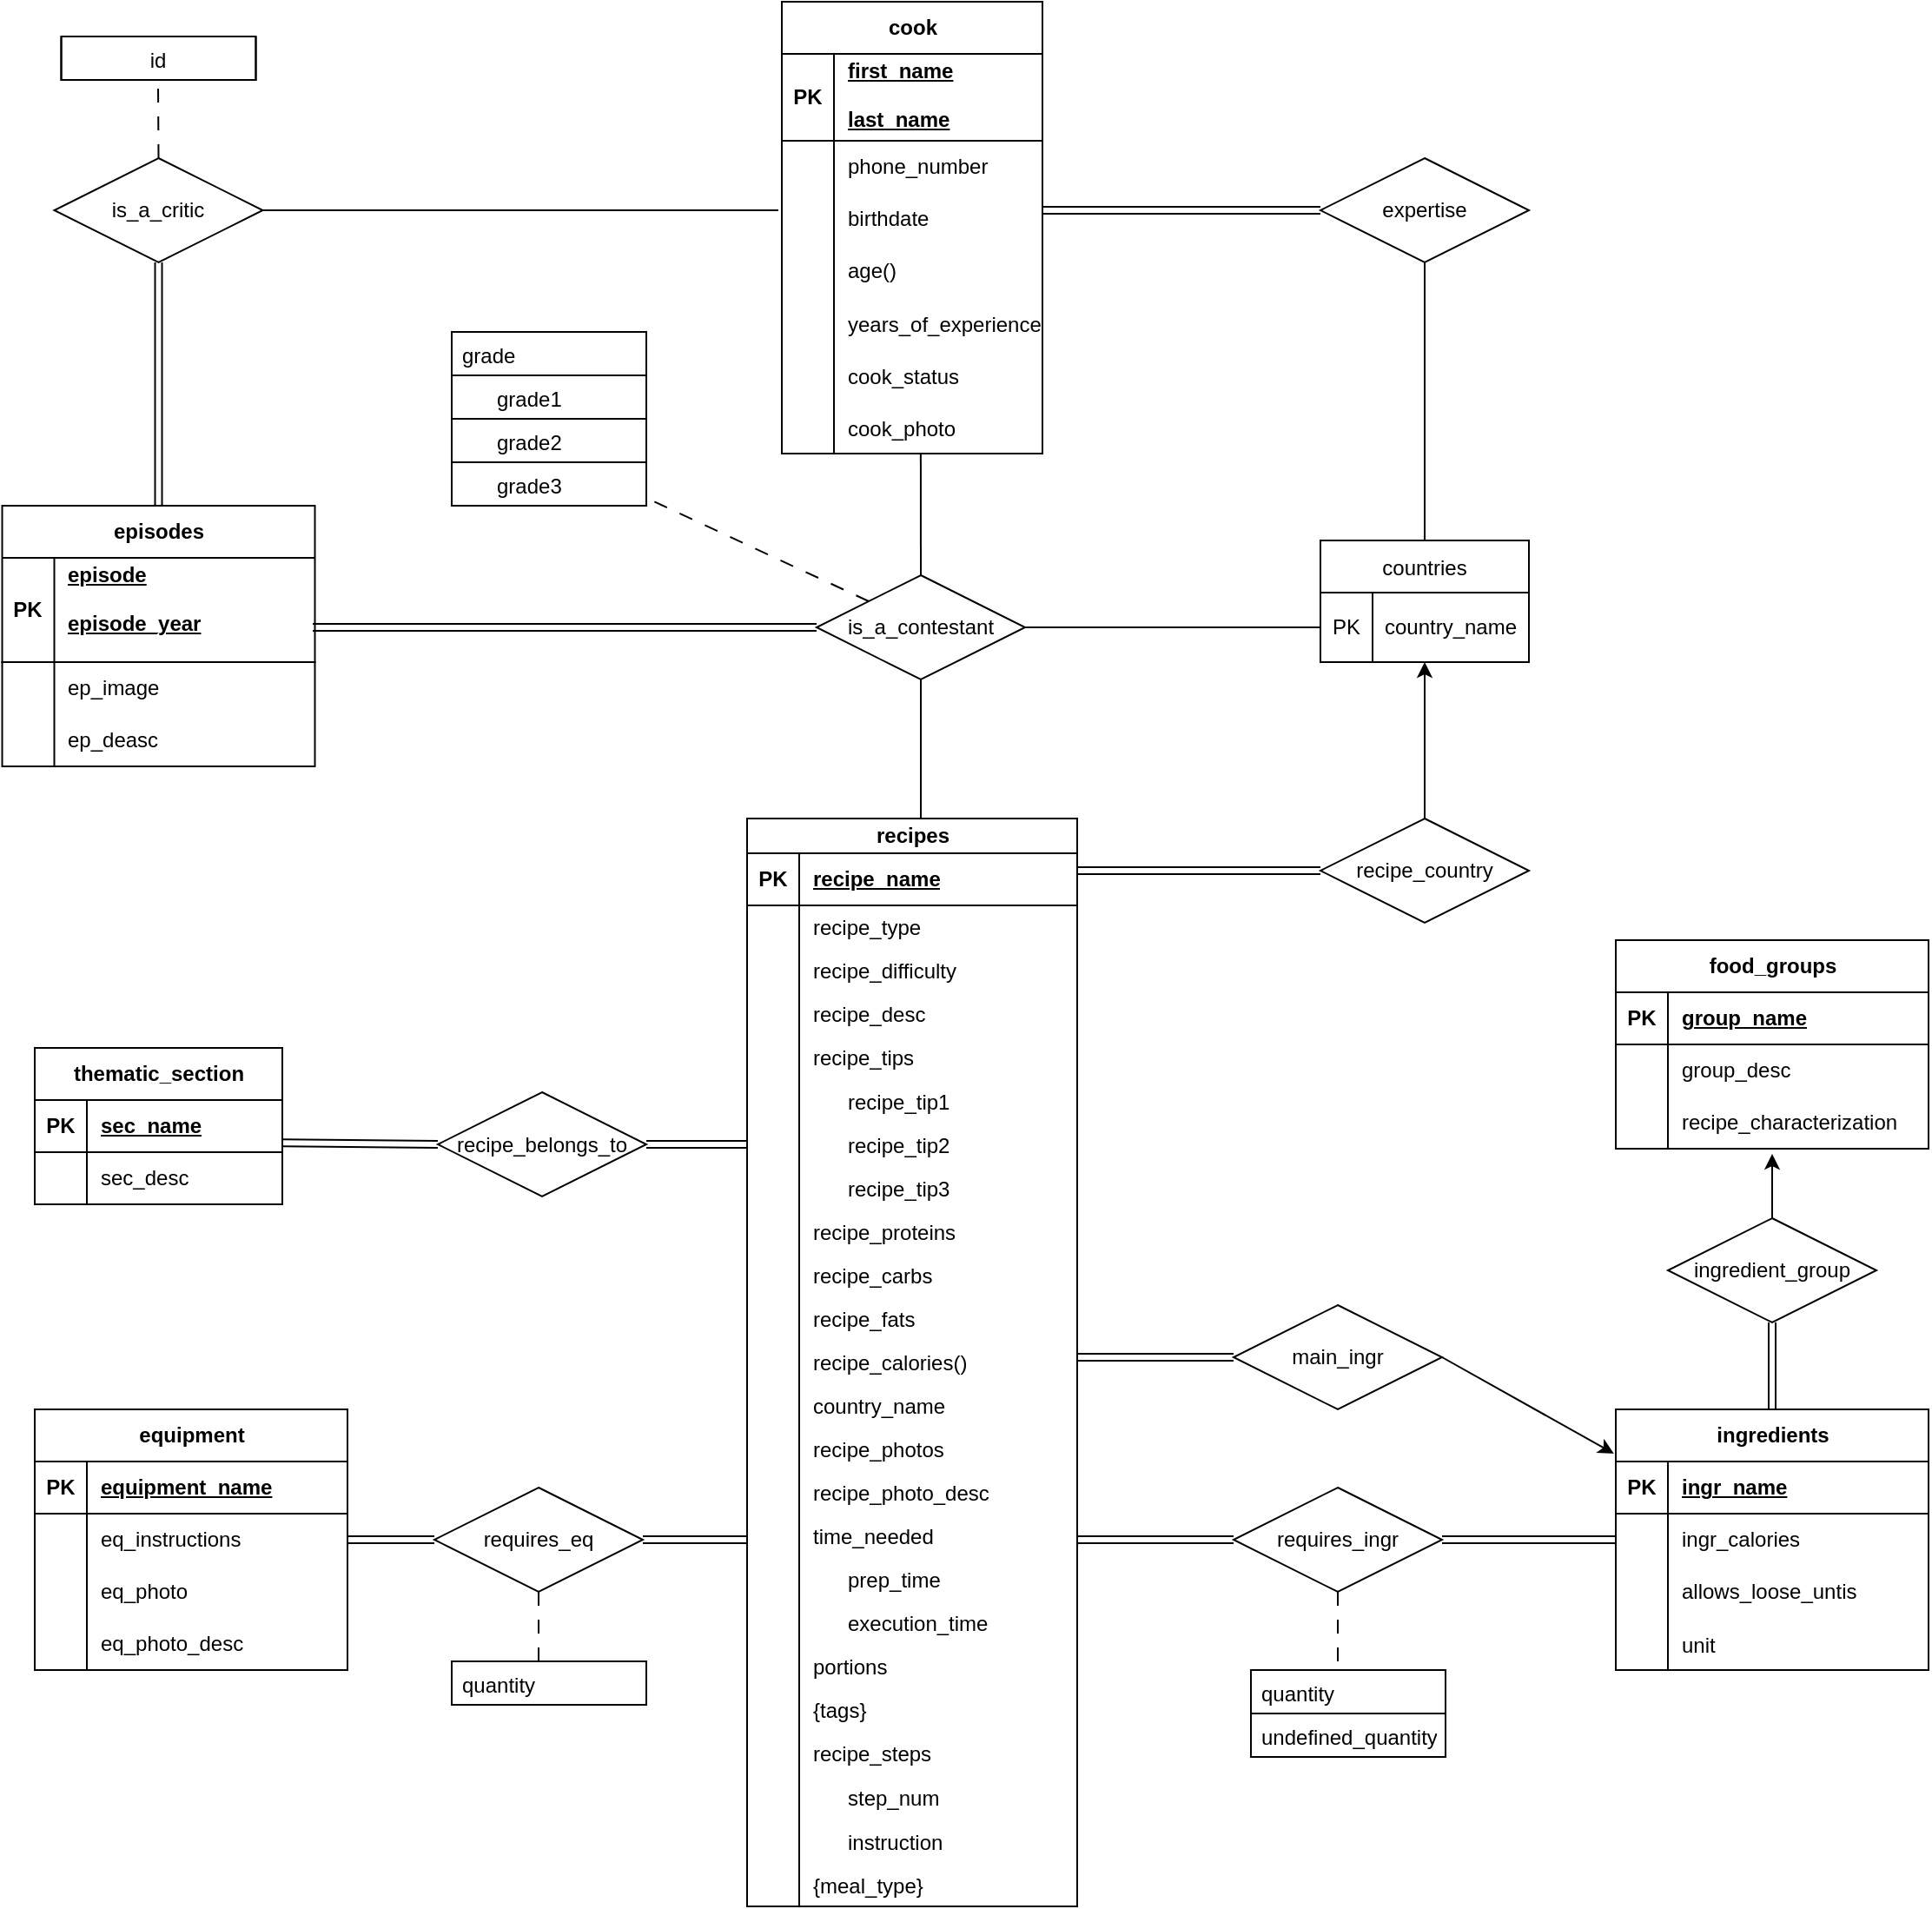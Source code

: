 <mxfile version="24.4.0" type="device" pages="2">
  <diagram id="R2lEEEUBdFMjLlhIrx00" name="Page-1">
    <mxGraphModel dx="1434" dy="772" grid="1" gridSize="10" guides="1" tooltips="1" connect="1" arrows="1" fold="1" page="1" pageScale="1" pageWidth="100" pageHeight="1200" math="0" shadow="0" extFonts="Permanent Marker^https://fonts.googleapis.com/css?family=Permanent+Marker">
      <root>
        <mxCell id="0" />
        <mxCell id="1" parent="0" />
        <mxCell id="_AAOeLuktKhKLIWwnHHZ-40" value="cook" style="shape=table;startSize=30;container=1;collapsible=1;childLayout=tableLayout;fixedRows=1;rowLines=0;fontStyle=1;align=center;resizeLast=1;html=1;" parent="1" vertex="1">
          <mxGeometry x="480" y="32" width="150" height="260" as="geometry" />
        </mxCell>
        <mxCell id="_AAOeLuktKhKLIWwnHHZ-41" value="" style="shape=tableRow;horizontal=0;startSize=0;swimlaneHead=0;swimlaneBody=0;fillColor=none;collapsible=0;dropTarget=0;points=[[0,0.5],[1,0.5]];portConstraint=eastwest;top=0;left=0;right=0;bottom=1;" parent="_AAOeLuktKhKLIWwnHHZ-40" vertex="1">
          <mxGeometry y="30" width="150" height="50" as="geometry" />
        </mxCell>
        <mxCell id="_AAOeLuktKhKLIWwnHHZ-42" value="PK" style="shape=partialRectangle;connectable=0;fillColor=none;top=0;left=0;bottom=0;right=0;fontStyle=1;overflow=hidden;whiteSpace=wrap;html=1;" parent="_AAOeLuktKhKLIWwnHHZ-41" vertex="1">
          <mxGeometry width="30" height="50" as="geometry">
            <mxRectangle width="30" height="50" as="alternateBounds" />
          </mxGeometry>
        </mxCell>
        <mxCell id="_AAOeLuktKhKLIWwnHHZ-43" value="first_name&lt;div&gt;&lt;br&gt;&lt;div&gt;last_name&lt;/div&gt;&lt;/div&gt;&lt;div&gt;&lt;br&gt;&lt;/div&gt;" style="shape=partialRectangle;connectable=0;fillColor=none;top=0;left=0;bottom=0;right=0;align=left;spacingLeft=6;fontStyle=5;overflow=hidden;whiteSpace=wrap;html=1;" parent="_AAOeLuktKhKLIWwnHHZ-41" vertex="1">
          <mxGeometry x="30" width="120" height="50" as="geometry">
            <mxRectangle width="120" height="50" as="alternateBounds" />
          </mxGeometry>
        </mxCell>
        <mxCell id="_AAOeLuktKhKLIWwnHHZ-44" value="" style="shape=tableRow;horizontal=0;startSize=0;swimlaneHead=0;swimlaneBody=0;fillColor=none;collapsible=0;dropTarget=0;points=[[0,0.5],[1,0.5]];portConstraint=eastwest;top=0;left=0;right=0;bottom=0;" parent="_AAOeLuktKhKLIWwnHHZ-40" vertex="1">
          <mxGeometry y="80" width="150" height="30" as="geometry" />
        </mxCell>
        <mxCell id="_AAOeLuktKhKLIWwnHHZ-45" value="" style="shape=partialRectangle;connectable=0;fillColor=none;top=0;left=0;bottom=0;right=0;editable=1;overflow=hidden;whiteSpace=wrap;html=1;" parent="_AAOeLuktKhKLIWwnHHZ-44" vertex="1">
          <mxGeometry width="30" height="30" as="geometry">
            <mxRectangle width="30" height="30" as="alternateBounds" />
          </mxGeometry>
        </mxCell>
        <mxCell id="_AAOeLuktKhKLIWwnHHZ-46" value="phone_number" style="shape=partialRectangle;connectable=0;fillColor=none;top=0;left=0;bottom=0;right=0;align=left;spacingLeft=6;overflow=hidden;whiteSpace=wrap;html=1;" parent="_AAOeLuktKhKLIWwnHHZ-44" vertex="1">
          <mxGeometry x="30" width="120" height="30" as="geometry">
            <mxRectangle width="120" height="30" as="alternateBounds" />
          </mxGeometry>
        </mxCell>
        <mxCell id="_AAOeLuktKhKLIWwnHHZ-47" value="" style="shape=tableRow;horizontal=0;startSize=0;swimlaneHead=0;swimlaneBody=0;fillColor=none;collapsible=0;dropTarget=0;points=[[0,0.5],[1,0.5]];portConstraint=eastwest;top=0;left=0;right=0;bottom=0;" parent="_AAOeLuktKhKLIWwnHHZ-40" vertex="1">
          <mxGeometry y="110" width="150" height="30" as="geometry" />
        </mxCell>
        <mxCell id="_AAOeLuktKhKLIWwnHHZ-48" value="" style="shape=partialRectangle;connectable=0;fillColor=none;top=0;left=0;bottom=0;right=0;editable=1;overflow=hidden;whiteSpace=wrap;html=1;" parent="_AAOeLuktKhKLIWwnHHZ-47" vertex="1">
          <mxGeometry width="30" height="30" as="geometry">
            <mxRectangle width="30" height="30" as="alternateBounds" />
          </mxGeometry>
        </mxCell>
        <mxCell id="_AAOeLuktKhKLIWwnHHZ-49" value="birthdate" style="shape=partialRectangle;connectable=0;fillColor=none;top=0;left=0;bottom=0;right=0;align=left;spacingLeft=6;overflow=hidden;whiteSpace=wrap;html=1;" parent="_AAOeLuktKhKLIWwnHHZ-47" vertex="1">
          <mxGeometry x="30" width="120" height="30" as="geometry">
            <mxRectangle width="120" height="30" as="alternateBounds" />
          </mxGeometry>
        </mxCell>
        <mxCell id="_AAOeLuktKhKLIWwnHHZ-50" value="" style="shape=tableRow;horizontal=0;startSize=0;swimlaneHead=0;swimlaneBody=0;fillColor=none;collapsible=0;dropTarget=0;points=[[0,0.5],[1,0.5]];portConstraint=eastwest;top=0;left=0;right=0;bottom=0;" parent="_AAOeLuktKhKLIWwnHHZ-40" vertex="1">
          <mxGeometry y="140" width="150" height="30" as="geometry" />
        </mxCell>
        <mxCell id="_AAOeLuktKhKLIWwnHHZ-51" value="" style="shape=partialRectangle;connectable=0;fillColor=none;top=0;left=0;bottom=0;right=0;editable=1;overflow=hidden;whiteSpace=wrap;html=1;" parent="_AAOeLuktKhKLIWwnHHZ-50" vertex="1">
          <mxGeometry width="30" height="30" as="geometry">
            <mxRectangle width="30" height="30" as="alternateBounds" />
          </mxGeometry>
        </mxCell>
        <mxCell id="_AAOeLuktKhKLIWwnHHZ-52" value="age()" style="shape=partialRectangle;connectable=0;fillColor=none;top=0;left=0;bottom=0;right=0;align=left;spacingLeft=6;overflow=hidden;whiteSpace=wrap;html=1;" parent="_AAOeLuktKhKLIWwnHHZ-50" vertex="1">
          <mxGeometry x="30" width="120" height="30" as="geometry">
            <mxRectangle width="120" height="30" as="alternateBounds" />
          </mxGeometry>
        </mxCell>
        <mxCell id="_AAOeLuktKhKLIWwnHHZ-60" value="" style="shape=tableRow;horizontal=0;startSize=0;swimlaneHead=0;swimlaneBody=0;fillColor=none;collapsible=0;dropTarget=0;points=[[0,0.5],[1,0.5]];portConstraint=eastwest;top=0;left=0;right=0;bottom=0;" parent="_AAOeLuktKhKLIWwnHHZ-40" vertex="1">
          <mxGeometry y="170" width="150" height="30" as="geometry" />
        </mxCell>
        <mxCell id="_AAOeLuktKhKLIWwnHHZ-61" value="" style="shape=partialRectangle;connectable=0;fillColor=none;top=0;left=0;bottom=0;right=0;editable=1;overflow=hidden;" parent="_AAOeLuktKhKLIWwnHHZ-60" vertex="1">
          <mxGeometry width="30" height="30" as="geometry">
            <mxRectangle width="30" height="30" as="alternateBounds" />
          </mxGeometry>
        </mxCell>
        <mxCell id="_AAOeLuktKhKLIWwnHHZ-62" value="years_of_experience" style="shape=partialRectangle;connectable=0;fillColor=none;top=0;left=0;bottom=0;right=0;align=left;spacingLeft=6;overflow=hidden;" parent="_AAOeLuktKhKLIWwnHHZ-60" vertex="1">
          <mxGeometry x="30" width="120" height="30" as="geometry">
            <mxRectangle width="120" height="30" as="alternateBounds" />
          </mxGeometry>
        </mxCell>
        <mxCell id="_AAOeLuktKhKLIWwnHHZ-57" value="" style="shape=tableRow;horizontal=0;startSize=0;swimlaneHead=0;swimlaneBody=0;fillColor=none;collapsible=0;dropTarget=0;points=[[0,0.5],[1,0.5]];portConstraint=eastwest;top=0;left=0;right=0;bottom=0;" parent="_AAOeLuktKhKLIWwnHHZ-40" vertex="1">
          <mxGeometry y="200" width="150" height="30" as="geometry" />
        </mxCell>
        <mxCell id="_AAOeLuktKhKLIWwnHHZ-58" value="" style="shape=partialRectangle;connectable=0;fillColor=none;top=0;left=0;bottom=0;right=0;editable=1;overflow=hidden;" parent="_AAOeLuktKhKLIWwnHHZ-57" vertex="1">
          <mxGeometry width="30" height="30" as="geometry">
            <mxRectangle width="30" height="30" as="alternateBounds" />
          </mxGeometry>
        </mxCell>
        <mxCell id="_AAOeLuktKhKLIWwnHHZ-59" value="cook_status" style="shape=partialRectangle;connectable=0;fillColor=none;top=0;left=0;bottom=0;right=0;align=left;spacingLeft=6;overflow=hidden;" parent="_AAOeLuktKhKLIWwnHHZ-57" vertex="1">
          <mxGeometry x="30" width="120" height="30" as="geometry">
            <mxRectangle width="120" height="30" as="alternateBounds" />
          </mxGeometry>
        </mxCell>
        <mxCell id="_AAOeLuktKhKLIWwnHHZ-63" value="" style="shape=tableRow;horizontal=0;startSize=0;swimlaneHead=0;swimlaneBody=0;fillColor=none;collapsible=0;dropTarget=0;points=[[0,0.5],[1,0.5]];portConstraint=eastwest;top=0;left=0;right=0;bottom=0;" parent="_AAOeLuktKhKLIWwnHHZ-40" vertex="1">
          <mxGeometry y="230" width="150" height="30" as="geometry" />
        </mxCell>
        <mxCell id="_AAOeLuktKhKLIWwnHHZ-64" value="" style="shape=partialRectangle;connectable=0;fillColor=none;top=0;left=0;bottom=0;right=0;editable=1;overflow=hidden;" parent="_AAOeLuktKhKLIWwnHHZ-63" vertex="1">
          <mxGeometry width="30" height="30" as="geometry">
            <mxRectangle width="30" height="30" as="alternateBounds" />
          </mxGeometry>
        </mxCell>
        <mxCell id="_AAOeLuktKhKLIWwnHHZ-65" value="cook_photo" style="shape=partialRectangle;connectable=0;fillColor=none;top=0;left=0;bottom=0;right=0;align=left;spacingLeft=6;overflow=hidden;" parent="_AAOeLuktKhKLIWwnHHZ-63" vertex="1">
          <mxGeometry x="30" width="120" height="30" as="geometry">
            <mxRectangle width="120" height="30" as="alternateBounds" />
          </mxGeometry>
        </mxCell>
        <mxCell id="_AAOeLuktKhKLIWwnHHZ-66" value="episodes" style="shape=table;startSize=30;container=1;collapsible=1;childLayout=tableLayout;fixedRows=1;rowLines=0;fontStyle=1;align=center;resizeLast=1;html=1;" parent="1" vertex="1">
          <mxGeometry x="31.25" y="322" width="180" height="150" as="geometry" />
        </mxCell>
        <mxCell id="_AAOeLuktKhKLIWwnHHZ-67" value="" style="shape=tableRow;horizontal=0;startSize=0;swimlaneHead=0;swimlaneBody=0;fillColor=none;collapsible=0;dropTarget=0;points=[[0,0.5],[1,0.5]];portConstraint=eastwest;top=0;left=0;right=0;bottom=1;" parent="_AAOeLuktKhKLIWwnHHZ-66" vertex="1">
          <mxGeometry y="30" width="180" height="60" as="geometry" />
        </mxCell>
        <mxCell id="_AAOeLuktKhKLIWwnHHZ-68" value="PK" style="shape=partialRectangle;connectable=0;fillColor=none;top=0;left=0;bottom=0;right=0;fontStyle=1;overflow=hidden;whiteSpace=wrap;html=1;" parent="_AAOeLuktKhKLIWwnHHZ-67" vertex="1">
          <mxGeometry width="30" height="60" as="geometry">
            <mxRectangle width="30" height="60" as="alternateBounds" />
          </mxGeometry>
        </mxCell>
        <mxCell id="_AAOeLuktKhKLIWwnHHZ-69" value="episode&lt;div&gt;&lt;br&gt;&lt;/div&gt;&lt;div&gt;episode_year&lt;/div&gt;&lt;div&gt;&lt;br&gt;&lt;/div&gt;" style="shape=partialRectangle;connectable=0;fillColor=none;top=0;left=0;bottom=0;right=0;align=left;spacingLeft=6;fontStyle=5;overflow=hidden;whiteSpace=wrap;html=1;" parent="_AAOeLuktKhKLIWwnHHZ-67" vertex="1">
          <mxGeometry x="30" width="150" height="60" as="geometry">
            <mxRectangle width="150" height="60" as="alternateBounds" />
          </mxGeometry>
        </mxCell>
        <mxCell id="_AAOeLuktKhKLIWwnHHZ-70" value="" style="shape=tableRow;horizontal=0;startSize=0;swimlaneHead=0;swimlaneBody=0;fillColor=none;collapsible=0;dropTarget=0;points=[[0,0.5],[1,0.5]];portConstraint=eastwest;top=0;left=0;right=0;bottom=0;" parent="_AAOeLuktKhKLIWwnHHZ-66" vertex="1">
          <mxGeometry y="90" width="180" height="30" as="geometry" />
        </mxCell>
        <mxCell id="_AAOeLuktKhKLIWwnHHZ-71" value="" style="shape=partialRectangle;connectable=0;fillColor=none;top=0;left=0;bottom=0;right=0;editable=1;overflow=hidden;whiteSpace=wrap;html=1;" parent="_AAOeLuktKhKLIWwnHHZ-70" vertex="1">
          <mxGeometry width="30" height="30" as="geometry">
            <mxRectangle width="30" height="30" as="alternateBounds" />
          </mxGeometry>
        </mxCell>
        <mxCell id="_AAOeLuktKhKLIWwnHHZ-72" value="ep_image" style="shape=partialRectangle;connectable=0;fillColor=none;top=0;left=0;bottom=0;right=0;align=left;spacingLeft=6;overflow=hidden;whiteSpace=wrap;html=1;" parent="_AAOeLuktKhKLIWwnHHZ-70" vertex="1">
          <mxGeometry x="30" width="150" height="30" as="geometry">
            <mxRectangle width="150" height="30" as="alternateBounds" />
          </mxGeometry>
        </mxCell>
        <mxCell id="_AAOeLuktKhKLIWwnHHZ-73" value="" style="shape=tableRow;horizontal=0;startSize=0;swimlaneHead=0;swimlaneBody=0;fillColor=none;collapsible=0;dropTarget=0;points=[[0,0.5],[1,0.5]];portConstraint=eastwest;top=0;left=0;right=0;bottom=0;" parent="_AAOeLuktKhKLIWwnHHZ-66" vertex="1">
          <mxGeometry y="120" width="180" height="30" as="geometry" />
        </mxCell>
        <mxCell id="_AAOeLuktKhKLIWwnHHZ-74" value="" style="shape=partialRectangle;connectable=0;fillColor=none;top=0;left=0;bottom=0;right=0;editable=1;overflow=hidden;whiteSpace=wrap;html=1;" parent="_AAOeLuktKhKLIWwnHHZ-73" vertex="1">
          <mxGeometry width="30" height="30" as="geometry">
            <mxRectangle width="30" height="30" as="alternateBounds" />
          </mxGeometry>
        </mxCell>
        <mxCell id="_AAOeLuktKhKLIWwnHHZ-75" value="ep_deasc" style="shape=partialRectangle;connectable=0;fillColor=none;top=0;left=0;bottom=0;right=0;align=left;spacingLeft=6;overflow=hidden;whiteSpace=wrap;html=1;" parent="_AAOeLuktKhKLIWwnHHZ-73" vertex="1">
          <mxGeometry x="30" width="150" height="30" as="geometry">
            <mxRectangle width="150" height="30" as="alternateBounds" />
          </mxGeometry>
        </mxCell>
        <mxCell id="_AAOeLuktKhKLIWwnHHZ-82" value="is_a_critic" style="shape=rhombus;perimeter=rhombusPerimeter;whiteSpace=wrap;html=1;align=center;" parent="1" vertex="1">
          <mxGeometry x="61.25" y="122" width="120" height="60" as="geometry" />
        </mxCell>
        <mxCell id="_AAOeLuktKhKLIWwnHHZ-83" value="" style="shape=link;html=1;rounded=0;entryX=0.5;entryY=1;entryDx=0;entryDy=0;" parent="1" source="_AAOeLuktKhKLIWwnHHZ-66" target="_AAOeLuktKhKLIWwnHHZ-82" edge="1">
          <mxGeometry relative="1" as="geometry">
            <mxPoint x="70" y="342" as="sourcePoint" />
            <mxPoint x="230" y="342" as="targetPoint" />
          </mxGeometry>
        </mxCell>
        <mxCell id="_AAOeLuktKhKLIWwnHHZ-127" value="countries" style="shape=table;startSize=30;container=1;collapsible=0;childLayout=tableLayout;" parent="1" vertex="1">
          <mxGeometry x="790" y="342" width="120" height="70" as="geometry" />
        </mxCell>
        <mxCell id="_AAOeLuktKhKLIWwnHHZ-128" value="" style="shape=tableRow;horizontal=0;startSize=0;swimlaneHead=0;swimlaneBody=0;strokeColor=inherit;top=0;left=0;bottom=0;right=0;collapsible=0;dropTarget=0;fillColor=none;points=[[0,0.5],[1,0.5]];portConstraint=eastwest;" parent="_AAOeLuktKhKLIWwnHHZ-127" vertex="1">
          <mxGeometry y="30" width="120" height="40" as="geometry" />
        </mxCell>
        <mxCell id="_AAOeLuktKhKLIWwnHHZ-129" value="PK" style="shape=partialRectangle;html=1;whiteSpace=wrap;connectable=0;strokeColor=inherit;overflow=hidden;fillColor=none;top=0;left=0;bottom=0;right=0;pointerEvents=1;" parent="_AAOeLuktKhKLIWwnHHZ-128" vertex="1">
          <mxGeometry width="30" height="40" as="geometry">
            <mxRectangle width="30" height="40" as="alternateBounds" />
          </mxGeometry>
        </mxCell>
        <mxCell id="_AAOeLuktKhKLIWwnHHZ-130" value="country_name" style="shape=partialRectangle;html=1;whiteSpace=wrap;connectable=0;strokeColor=inherit;overflow=hidden;fillColor=none;top=0;left=0;bottom=0;right=0;pointerEvents=1;" parent="_AAOeLuktKhKLIWwnHHZ-128" vertex="1">
          <mxGeometry x="30" width="90" height="40" as="geometry">
            <mxRectangle width="90" height="40" as="alternateBounds" />
          </mxGeometry>
        </mxCell>
        <mxCell id="_AAOeLuktKhKLIWwnHHZ-131" value="expertise" style="shape=rhombus;perimeter=rhombusPerimeter;whiteSpace=wrap;html=1;align=center;" parent="1" vertex="1">
          <mxGeometry x="790" y="122" width="120" height="60" as="geometry" />
        </mxCell>
        <mxCell id="_AAOeLuktKhKLIWwnHHZ-133" value="" style="shape=link;html=1;rounded=0;entryX=0;entryY=0.5;entryDx=0;entryDy=0;" parent="1" target="_AAOeLuktKhKLIWwnHHZ-131" edge="1">
          <mxGeometry relative="1" as="geometry">
            <mxPoint x="630" y="152" as="sourcePoint" />
            <mxPoint x="890" y="302" as="targetPoint" />
          </mxGeometry>
        </mxCell>
        <mxCell id="_AAOeLuktKhKLIWwnHHZ-134" value="recipes" style="shape=table;startSize=20;container=1;collapsible=1;childLayout=tableLayout;fixedRows=1;rowLines=0;fontStyle=1;align=center;resizeLast=1;html=1;columnLines=1;" parent="1" vertex="1">
          <mxGeometry x="460" y="502" width="190" height="626" as="geometry">
            <mxRectangle x="460" y="470" width="80" height="30" as="alternateBounds" />
          </mxGeometry>
        </mxCell>
        <mxCell id="_AAOeLuktKhKLIWwnHHZ-135" value="" style="shape=tableRow;horizontal=0;startSize=0;swimlaneHead=0;swimlaneBody=0;fillColor=none;collapsible=0;dropTarget=0;points=[[0,0.5],[1,0.5]];portConstraint=eastwest;top=0;left=0;right=0;bottom=1;" parent="_AAOeLuktKhKLIWwnHHZ-134" vertex="1">
          <mxGeometry y="20" width="190" height="30" as="geometry" />
        </mxCell>
        <mxCell id="_AAOeLuktKhKLIWwnHHZ-136" value="PK" style="shape=partialRectangle;connectable=0;fillColor=none;top=0;left=0;bottom=0;right=0;fontStyle=1;overflow=hidden;whiteSpace=wrap;html=1;" parent="_AAOeLuktKhKLIWwnHHZ-135" vertex="1">
          <mxGeometry width="30" height="30" as="geometry">
            <mxRectangle width="30" height="30" as="alternateBounds" />
          </mxGeometry>
        </mxCell>
        <mxCell id="_AAOeLuktKhKLIWwnHHZ-137" value="recipe_name" style="shape=partialRectangle;connectable=0;fillColor=none;top=0;left=0;bottom=0;right=0;align=left;spacingLeft=6;fontStyle=5;overflow=hidden;whiteSpace=wrap;html=1;" parent="_AAOeLuktKhKLIWwnHHZ-135" vertex="1">
          <mxGeometry x="30" width="160" height="30" as="geometry">
            <mxRectangle width="160" height="30" as="alternateBounds" />
          </mxGeometry>
        </mxCell>
        <mxCell id="_AAOeLuktKhKLIWwnHHZ-138" value="" style="shape=tableRow;horizontal=0;startSize=0;swimlaneHead=0;swimlaneBody=0;fillColor=none;collapsible=0;dropTarget=0;points=[[0,0.5],[1,0.5]];portConstraint=eastwest;top=0;left=0;right=0;bottom=0;" parent="_AAOeLuktKhKLIWwnHHZ-134" vertex="1">
          <mxGeometry y="50" width="190" height="25" as="geometry" />
        </mxCell>
        <mxCell id="_AAOeLuktKhKLIWwnHHZ-139" value="" style="shape=partialRectangle;connectable=0;fillColor=none;top=0;left=0;bottom=0;right=0;editable=1;overflow=hidden;whiteSpace=wrap;html=1;" parent="_AAOeLuktKhKLIWwnHHZ-138" vertex="1">
          <mxGeometry width="30" height="25" as="geometry">
            <mxRectangle width="30" height="25" as="alternateBounds" />
          </mxGeometry>
        </mxCell>
        <mxCell id="_AAOeLuktKhKLIWwnHHZ-140" value="recipe_type" style="shape=partialRectangle;connectable=0;fillColor=none;top=0;left=0;bottom=0;right=0;align=left;spacingLeft=6;overflow=hidden;whiteSpace=wrap;html=1;" parent="_AAOeLuktKhKLIWwnHHZ-138" vertex="1">
          <mxGeometry x="30" width="160" height="25" as="geometry">
            <mxRectangle width="160" height="25" as="alternateBounds" />
          </mxGeometry>
        </mxCell>
        <mxCell id="_AAOeLuktKhKLIWwnHHZ-141" value="" style="shape=tableRow;horizontal=0;startSize=0;swimlaneHead=0;swimlaneBody=0;fillColor=none;collapsible=0;dropTarget=0;points=[[0,0.5],[1,0.5]];portConstraint=eastwest;top=0;left=0;right=0;bottom=0;" parent="_AAOeLuktKhKLIWwnHHZ-134" vertex="1">
          <mxGeometry y="75" width="190" height="25" as="geometry" />
        </mxCell>
        <mxCell id="_AAOeLuktKhKLIWwnHHZ-142" value="" style="shape=partialRectangle;connectable=0;fillColor=none;top=0;left=0;bottom=0;right=0;editable=1;overflow=hidden;whiteSpace=wrap;html=1;" parent="_AAOeLuktKhKLIWwnHHZ-141" vertex="1">
          <mxGeometry width="30" height="25" as="geometry">
            <mxRectangle width="30" height="25" as="alternateBounds" />
          </mxGeometry>
        </mxCell>
        <mxCell id="_AAOeLuktKhKLIWwnHHZ-143" value="recipe_difficulty" style="shape=partialRectangle;connectable=0;fillColor=none;top=0;left=0;bottom=0;right=0;align=left;spacingLeft=6;overflow=hidden;whiteSpace=wrap;html=1;" parent="_AAOeLuktKhKLIWwnHHZ-141" vertex="1">
          <mxGeometry x="30" width="160" height="25" as="geometry">
            <mxRectangle width="160" height="25" as="alternateBounds" />
          </mxGeometry>
        </mxCell>
        <mxCell id="_AAOeLuktKhKLIWwnHHZ-144" value="" style="shape=tableRow;horizontal=0;startSize=0;swimlaneHead=0;swimlaneBody=0;fillColor=none;collapsible=0;dropTarget=0;points=[[0,0.5],[1,0.5]];portConstraint=eastwest;top=0;left=0;right=0;bottom=0;" parent="_AAOeLuktKhKLIWwnHHZ-134" vertex="1">
          <mxGeometry y="100" width="190" height="25" as="geometry" />
        </mxCell>
        <mxCell id="_AAOeLuktKhKLIWwnHHZ-145" value="" style="shape=partialRectangle;connectable=0;fillColor=none;top=0;left=0;bottom=0;right=0;editable=1;overflow=hidden;whiteSpace=wrap;html=1;" parent="_AAOeLuktKhKLIWwnHHZ-144" vertex="1">
          <mxGeometry width="30" height="25" as="geometry">
            <mxRectangle width="30" height="25" as="alternateBounds" />
          </mxGeometry>
        </mxCell>
        <mxCell id="_AAOeLuktKhKLIWwnHHZ-146" value="recipe_desc" style="shape=partialRectangle;connectable=0;fillColor=none;top=0;left=0;bottom=0;right=0;align=left;spacingLeft=6;overflow=hidden;whiteSpace=wrap;html=1;" parent="_AAOeLuktKhKLIWwnHHZ-144" vertex="1">
          <mxGeometry x="30" width="160" height="25" as="geometry">
            <mxRectangle width="160" height="25" as="alternateBounds" />
          </mxGeometry>
        </mxCell>
        <mxCell id="XmS-rvhfOjhDCMI8ourb-75" style="shape=tableRow;horizontal=0;startSize=0;swimlaneHead=0;swimlaneBody=0;fillColor=none;collapsible=0;dropTarget=0;points=[[0,0.5],[1,0.5]];portConstraint=eastwest;top=0;left=0;right=0;bottom=0;" vertex="1" parent="_AAOeLuktKhKLIWwnHHZ-134">
          <mxGeometry y="125" width="190" height="25" as="geometry" />
        </mxCell>
        <mxCell id="XmS-rvhfOjhDCMI8ourb-76" style="shape=partialRectangle;connectable=0;fillColor=none;top=0;left=0;bottom=0;right=0;editable=1;overflow=hidden;whiteSpace=wrap;html=1;" vertex="1" parent="XmS-rvhfOjhDCMI8ourb-75">
          <mxGeometry width="30" height="25" as="geometry">
            <mxRectangle width="30" height="25" as="alternateBounds" />
          </mxGeometry>
        </mxCell>
        <mxCell id="XmS-rvhfOjhDCMI8ourb-77" value="recipe_tips" style="shape=partialRectangle;connectable=0;fillColor=none;top=0;left=0;bottom=0;right=0;align=left;spacingLeft=6;overflow=hidden;whiteSpace=wrap;html=1;" vertex="1" parent="XmS-rvhfOjhDCMI8ourb-75">
          <mxGeometry x="30" width="160" height="25" as="geometry">
            <mxRectangle width="160" height="25" as="alternateBounds" />
          </mxGeometry>
        </mxCell>
        <mxCell id="_AAOeLuktKhKLIWwnHHZ-163" value="" style="shape=tableRow;horizontal=0;startSize=0;swimlaneHead=0;swimlaneBody=0;fillColor=none;collapsible=0;dropTarget=0;points=[[0,0.5],[1,0.5]];portConstraint=eastwest;top=0;left=0;right=0;bottom=0;" parent="_AAOeLuktKhKLIWwnHHZ-134" vertex="1">
          <mxGeometry y="150" width="190" height="25" as="geometry" />
        </mxCell>
        <mxCell id="_AAOeLuktKhKLIWwnHHZ-164" value="" style="shape=partialRectangle;connectable=0;fillColor=none;top=0;left=0;bottom=0;right=0;editable=1;overflow=hidden;" parent="_AAOeLuktKhKLIWwnHHZ-163" vertex="1">
          <mxGeometry width="30" height="25" as="geometry">
            <mxRectangle width="30" height="25" as="alternateBounds" />
          </mxGeometry>
        </mxCell>
        <mxCell id="_AAOeLuktKhKLIWwnHHZ-165" value="      recipe_tip1" style="shape=partialRectangle;connectable=0;fillColor=none;top=0;left=0;bottom=0;right=0;align=left;spacingLeft=6;overflow=hidden;" parent="_AAOeLuktKhKLIWwnHHZ-163" vertex="1">
          <mxGeometry x="30" width="160" height="25" as="geometry">
            <mxRectangle width="160" height="25" as="alternateBounds" />
          </mxGeometry>
        </mxCell>
        <mxCell id="_AAOeLuktKhKLIWwnHHZ-159" value="" style="shape=tableRow;horizontal=0;startSize=0;swimlaneHead=0;swimlaneBody=0;fillColor=none;collapsible=0;dropTarget=0;points=[[0,0.5],[1,0.5]];portConstraint=eastwest;top=0;left=0;right=0;bottom=0;" parent="_AAOeLuktKhKLIWwnHHZ-134" vertex="1">
          <mxGeometry y="175" width="190" height="25" as="geometry" />
        </mxCell>
        <mxCell id="_AAOeLuktKhKLIWwnHHZ-160" value="" style="shape=partialRectangle;connectable=0;fillColor=none;top=0;left=0;bottom=0;right=0;editable=1;overflow=hidden;" parent="_AAOeLuktKhKLIWwnHHZ-159" vertex="1">
          <mxGeometry width="30" height="25" as="geometry">
            <mxRectangle width="30" height="25" as="alternateBounds" />
          </mxGeometry>
        </mxCell>
        <mxCell id="_AAOeLuktKhKLIWwnHHZ-161" value="      recipe_tip2" style="shape=partialRectangle;connectable=0;fillColor=none;top=0;left=0;bottom=0;right=0;align=left;spacingLeft=6;overflow=hidden;" parent="_AAOeLuktKhKLIWwnHHZ-159" vertex="1">
          <mxGeometry x="30" width="160" height="25" as="geometry">
            <mxRectangle width="160" height="25" as="alternateBounds" />
          </mxGeometry>
        </mxCell>
        <mxCell id="_AAOeLuktKhKLIWwnHHZ-155" value="" style="shape=tableRow;horizontal=0;startSize=0;swimlaneHead=0;swimlaneBody=0;fillColor=none;collapsible=0;dropTarget=0;points=[[0,0.5],[1,0.5]];portConstraint=eastwest;top=0;left=0;right=0;bottom=0;" parent="_AAOeLuktKhKLIWwnHHZ-134" vertex="1">
          <mxGeometry y="200" width="190" height="25" as="geometry" />
        </mxCell>
        <mxCell id="_AAOeLuktKhKLIWwnHHZ-156" value="" style="shape=partialRectangle;connectable=0;fillColor=none;top=0;left=0;bottom=0;right=0;editable=1;overflow=hidden;" parent="_AAOeLuktKhKLIWwnHHZ-155" vertex="1">
          <mxGeometry width="30" height="25" as="geometry">
            <mxRectangle width="30" height="25" as="alternateBounds" />
          </mxGeometry>
        </mxCell>
        <mxCell id="_AAOeLuktKhKLIWwnHHZ-157" value="      recipe_tip3" style="shape=partialRectangle;connectable=0;fillColor=none;top=0;left=0;bottom=0;right=0;align=left;spacingLeft=6;overflow=hidden;" parent="_AAOeLuktKhKLIWwnHHZ-155" vertex="1">
          <mxGeometry x="30" width="160" height="25" as="geometry">
            <mxRectangle width="160" height="25" as="alternateBounds" />
          </mxGeometry>
        </mxCell>
        <mxCell id="_AAOeLuktKhKLIWwnHHZ-170" value="" style="shape=tableRow;horizontal=0;startSize=0;swimlaneHead=0;swimlaneBody=0;fillColor=none;collapsible=0;dropTarget=0;points=[[0,0.5],[1,0.5]];portConstraint=eastwest;top=0;left=0;right=0;bottom=0;" parent="_AAOeLuktKhKLIWwnHHZ-134" vertex="1">
          <mxGeometry y="225" width="190" height="25" as="geometry" />
        </mxCell>
        <mxCell id="_AAOeLuktKhKLIWwnHHZ-171" value="" style="shape=partialRectangle;connectable=0;fillColor=none;top=0;left=0;bottom=0;right=0;editable=1;overflow=hidden;" parent="_AAOeLuktKhKLIWwnHHZ-170" vertex="1">
          <mxGeometry width="30" height="25" as="geometry">
            <mxRectangle width="30" height="25" as="alternateBounds" />
          </mxGeometry>
        </mxCell>
        <mxCell id="_AAOeLuktKhKLIWwnHHZ-172" value="recipe_proteins" style="shape=partialRectangle;connectable=0;fillColor=none;top=0;left=0;bottom=0;right=0;align=left;spacingLeft=6;overflow=hidden;" parent="_AAOeLuktKhKLIWwnHHZ-170" vertex="1">
          <mxGeometry x="30" width="160" height="25" as="geometry">
            <mxRectangle width="160" height="25" as="alternateBounds" />
          </mxGeometry>
        </mxCell>
        <mxCell id="_AAOeLuktKhKLIWwnHHZ-179" value="" style="shape=tableRow;horizontal=0;startSize=0;swimlaneHead=0;swimlaneBody=0;fillColor=none;collapsible=0;dropTarget=0;points=[[0,0.5],[1,0.5]];portConstraint=eastwest;top=0;left=0;right=0;bottom=0;" parent="_AAOeLuktKhKLIWwnHHZ-134" vertex="1">
          <mxGeometry y="250" width="190" height="25" as="geometry" />
        </mxCell>
        <mxCell id="_AAOeLuktKhKLIWwnHHZ-180" value="" style="shape=partialRectangle;connectable=0;fillColor=none;top=0;left=0;bottom=0;right=0;editable=1;overflow=hidden;" parent="_AAOeLuktKhKLIWwnHHZ-179" vertex="1">
          <mxGeometry width="30" height="25" as="geometry">
            <mxRectangle width="30" height="25" as="alternateBounds" />
          </mxGeometry>
        </mxCell>
        <mxCell id="_AAOeLuktKhKLIWwnHHZ-181" value="recipe_carbs" style="shape=partialRectangle;connectable=0;fillColor=none;top=0;left=0;bottom=0;right=0;align=left;spacingLeft=6;overflow=hidden;" parent="_AAOeLuktKhKLIWwnHHZ-179" vertex="1">
          <mxGeometry x="30" width="160" height="25" as="geometry">
            <mxRectangle width="160" height="25" as="alternateBounds" />
          </mxGeometry>
        </mxCell>
        <mxCell id="_AAOeLuktKhKLIWwnHHZ-176" value="" style="shape=tableRow;horizontal=0;startSize=0;swimlaneHead=0;swimlaneBody=0;fillColor=none;collapsible=0;dropTarget=0;points=[[0,0.5],[1,0.5]];portConstraint=eastwest;top=0;left=0;right=0;bottom=0;" parent="_AAOeLuktKhKLIWwnHHZ-134" vertex="1">
          <mxGeometry y="275" width="190" height="25" as="geometry" />
        </mxCell>
        <mxCell id="_AAOeLuktKhKLIWwnHHZ-177" value="" style="shape=partialRectangle;connectable=0;fillColor=none;top=0;left=0;bottom=0;right=0;editable=1;overflow=hidden;" parent="_AAOeLuktKhKLIWwnHHZ-176" vertex="1">
          <mxGeometry width="30" height="25" as="geometry">
            <mxRectangle width="30" height="25" as="alternateBounds" />
          </mxGeometry>
        </mxCell>
        <mxCell id="_AAOeLuktKhKLIWwnHHZ-178" value="recipe_fats" style="shape=partialRectangle;connectable=0;fillColor=none;top=0;left=0;bottom=0;right=0;align=left;spacingLeft=6;overflow=hidden;" parent="_AAOeLuktKhKLIWwnHHZ-176" vertex="1">
          <mxGeometry x="30" width="160" height="25" as="geometry">
            <mxRectangle width="160" height="25" as="alternateBounds" />
          </mxGeometry>
        </mxCell>
        <mxCell id="_AAOeLuktKhKLIWwnHHZ-173" value="" style="shape=tableRow;horizontal=0;startSize=0;swimlaneHead=0;swimlaneBody=0;fillColor=none;collapsible=0;dropTarget=0;points=[[0,0.5],[1,0.5]];portConstraint=eastwest;top=0;left=0;right=0;bottom=0;" parent="_AAOeLuktKhKLIWwnHHZ-134" vertex="1">
          <mxGeometry y="300" width="190" height="25" as="geometry" />
        </mxCell>
        <mxCell id="_AAOeLuktKhKLIWwnHHZ-174" value="" style="shape=partialRectangle;connectable=0;fillColor=none;top=0;left=0;bottom=0;right=0;editable=1;overflow=hidden;" parent="_AAOeLuktKhKLIWwnHHZ-173" vertex="1">
          <mxGeometry width="30" height="25" as="geometry">
            <mxRectangle width="30" height="25" as="alternateBounds" />
          </mxGeometry>
        </mxCell>
        <mxCell id="_AAOeLuktKhKLIWwnHHZ-175" value="recipe_calories()" style="shape=partialRectangle;connectable=0;fillColor=none;top=0;left=0;bottom=0;right=0;align=left;spacingLeft=6;overflow=hidden;" parent="_AAOeLuktKhKLIWwnHHZ-173" vertex="1">
          <mxGeometry x="30" width="160" height="25" as="geometry">
            <mxRectangle width="160" height="25" as="alternateBounds" />
          </mxGeometry>
        </mxCell>
        <mxCell id="_AAOeLuktKhKLIWwnHHZ-167" value="" style="shape=tableRow;horizontal=0;startSize=0;swimlaneHead=0;swimlaneBody=0;fillColor=none;collapsible=0;dropTarget=0;points=[[0,0.5],[1,0.5]];portConstraint=eastwest;top=0;left=0;right=0;bottom=0;" parent="_AAOeLuktKhKLIWwnHHZ-134" vertex="1">
          <mxGeometry y="325" width="190" height="25" as="geometry" />
        </mxCell>
        <mxCell id="_AAOeLuktKhKLIWwnHHZ-168" value="" style="shape=partialRectangle;connectable=0;fillColor=none;top=0;left=0;bottom=0;right=0;editable=1;overflow=hidden;" parent="_AAOeLuktKhKLIWwnHHZ-167" vertex="1">
          <mxGeometry width="30" height="25" as="geometry">
            <mxRectangle width="30" height="25" as="alternateBounds" />
          </mxGeometry>
        </mxCell>
        <mxCell id="_AAOeLuktKhKLIWwnHHZ-169" value="country_name" style="shape=partialRectangle;connectable=0;fillColor=none;top=0;left=0;bottom=0;right=0;align=left;spacingLeft=6;overflow=hidden;" parent="_AAOeLuktKhKLIWwnHHZ-167" vertex="1">
          <mxGeometry x="30" width="160" height="25" as="geometry">
            <mxRectangle width="160" height="25" as="alternateBounds" />
          </mxGeometry>
        </mxCell>
        <mxCell id="_AAOeLuktKhKLIWwnHHZ-185" value="" style="shape=tableRow;horizontal=0;startSize=0;swimlaneHead=0;swimlaneBody=0;fillColor=none;collapsible=0;dropTarget=0;points=[[0,0.5],[1,0.5]];portConstraint=eastwest;top=0;left=0;right=0;bottom=0;" parent="_AAOeLuktKhKLIWwnHHZ-134" vertex="1">
          <mxGeometry y="350" width="190" height="25" as="geometry" />
        </mxCell>
        <mxCell id="_AAOeLuktKhKLIWwnHHZ-186" value="" style="shape=partialRectangle;connectable=0;fillColor=none;top=0;left=0;bottom=0;right=0;editable=1;overflow=hidden;" parent="_AAOeLuktKhKLIWwnHHZ-185" vertex="1">
          <mxGeometry width="30" height="25" as="geometry">
            <mxRectangle width="30" height="25" as="alternateBounds" />
          </mxGeometry>
        </mxCell>
        <mxCell id="_AAOeLuktKhKLIWwnHHZ-187" value="recipe_photos" style="shape=partialRectangle;connectable=0;fillColor=none;top=0;left=0;bottom=0;right=0;align=left;spacingLeft=6;overflow=hidden;" parent="_AAOeLuktKhKLIWwnHHZ-185" vertex="1">
          <mxGeometry x="30" width="160" height="25" as="geometry">
            <mxRectangle width="160" height="25" as="alternateBounds" />
          </mxGeometry>
        </mxCell>
        <mxCell id="_AAOeLuktKhKLIWwnHHZ-191" value="" style="shape=tableRow;horizontal=0;startSize=0;swimlaneHead=0;swimlaneBody=0;fillColor=none;collapsible=0;dropTarget=0;points=[[0,0.5],[1,0.5]];portConstraint=eastwest;top=0;left=0;right=0;bottom=0;" parent="_AAOeLuktKhKLIWwnHHZ-134" vertex="1">
          <mxGeometry y="375" width="190" height="25" as="geometry" />
        </mxCell>
        <mxCell id="_AAOeLuktKhKLIWwnHHZ-192" value="" style="shape=partialRectangle;connectable=0;fillColor=none;top=0;left=0;bottom=0;right=0;editable=1;overflow=hidden;" parent="_AAOeLuktKhKLIWwnHHZ-191" vertex="1">
          <mxGeometry width="30" height="25" as="geometry">
            <mxRectangle width="30" height="25" as="alternateBounds" />
          </mxGeometry>
        </mxCell>
        <mxCell id="_AAOeLuktKhKLIWwnHHZ-193" value="recipe_photo_desc" style="shape=partialRectangle;connectable=0;fillColor=none;top=0;left=0;bottom=0;right=0;align=left;spacingLeft=6;overflow=hidden;" parent="_AAOeLuktKhKLIWwnHHZ-191" vertex="1">
          <mxGeometry x="30" width="160" height="25" as="geometry">
            <mxRectangle width="160" height="25" as="alternateBounds" />
          </mxGeometry>
        </mxCell>
        <mxCell id="XmS-rvhfOjhDCMI8ourb-78" style="shape=tableRow;horizontal=0;startSize=0;swimlaneHead=0;swimlaneBody=0;fillColor=none;collapsible=0;dropTarget=0;points=[[0,0.5],[1,0.5]];portConstraint=eastwest;top=0;left=0;right=0;bottom=0;" vertex="1" parent="_AAOeLuktKhKLIWwnHHZ-134">
          <mxGeometry y="400" width="190" height="25" as="geometry" />
        </mxCell>
        <mxCell id="XmS-rvhfOjhDCMI8ourb-79" style="shape=partialRectangle;connectable=0;fillColor=none;top=0;left=0;bottom=0;right=0;editable=1;overflow=hidden;" vertex="1" parent="XmS-rvhfOjhDCMI8ourb-78">
          <mxGeometry width="30" height="25" as="geometry">
            <mxRectangle width="30" height="25" as="alternateBounds" />
          </mxGeometry>
        </mxCell>
        <mxCell id="XmS-rvhfOjhDCMI8ourb-80" value="time_needed" style="shape=partialRectangle;connectable=0;fillColor=none;top=0;left=0;bottom=0;right=0;align=left;spacingLeft=6;overflow=hidden;" vertex="1" parent="XmS-rvhfOjhDCMI8ourb-78">
          <mxGeometry x="30" width="160" height="25" as="geometry">
            <mxRectangle width="160" height="25" as="alternateBounds" />
          </mxGeometry>
        </mxCell>
        <mxCell id="_AAOeLuktKhKLIWwnHHZ-188" value="" style="shape=tableRow;horizontal=0;startSize=0;swimlaneHead=0;swimlaneBody=0;fillColor=none;collapsible=0;dropTarget=0;points=[[0,0.5],[1,0.5]];portConstraint=eastwest;top=0;left=0;right=0;bottom=0;" parent="_AAOeLuktKhKLIWwnHHZ-134" vertex="1">
          <mxGeometry y="425" width="190" height="25" as="geometry" />
        </mxCell>
        <mxCell id="_AAOeLuktKhKLIWwnHHZ-189" value="" style="shape=partialRectangle;connectable=0;fillColor=none;top=0;left=0;bottom=0;right=0;editable=1;overflow=hidden;" parent="_AAOeLuktKhKLIWwnHHZ-188" vertex="1">
          <mxGeometry width="30" height="25" as="geometry">
            <mxRectangle width="30" height="25" as="alternateBounds" />
          </mxGeometry>
        </mxCell>
        <mxCell id="_AAOeLuktKhKLIWwnHHZ-190" value="      prep_time" style="shape=partialRectangle;connectable=0;fillColor=none;top=0;left=0;bottom=0;right=0;align=left;spacingLeft=6;overflow=hidden;" parent="_AAOeLuktKhKLIWwnHHZ-188" vertex="1">
          <mxGeometry x="30" width="160" height="25" as="geometry">
            <mxRectangle width="160" height="25" as="alternateBounds" />
          </mxGeometry>
        </mxCell>
        <mxCell id="_AAOeLuktKhKLIWwnHHZ-197" value="" style="shape=tableRow;horizontal=0;startSize=0;swimlaneHead=0;swimlaneBody=0;fillColor=none;collapsible=0;dropTarget=0;points=[[0,0.5],[1,0.5]];portConstraint=eastwest;top=0;left=0;right=0;bottom=0;" parent="_AAOeLuktKhKLIWwnHHZ-134" vertex="1">
          <mxGeometry y="450" width="190" height="25" as="geometry" />
        </mxCell>
        <mxCell id="_AAOeLuktKhKLIWwnHHZ-198" value="" style="shape=partialRectangle;connectable=0;fillColor=none;top=0;left=0;bottom=0;right=0;editable=1;overflow=hidden;" parent="_AAOeLuktKhKLIWwnHHZ-197" vertex="1">
          <mxGeometry width="30" height="25" as="geometry">
            <mxRectangle width="30" height="25" as="alternateBounds" />
          </mxGeometry>
        </mxCell>
        <mxCell id="_AAOeLuktKhKLIWwnHHZ-199" value="      execution_time" style="shape=partialRectangle;connectable=0;fillColor=none;top=0;left=0;bottom=0;right=0;align=left;spacingLeft=6;overflow=hidden;" parent="_AAOeLuktKhKLIWwnHHZ-197" vertex="1">
          <mxGeometry x="30" width="160" height="25" as="geometry">
            <mxRectangle width="160" height="25" as="alternateBounds" />
          </mxGeometry>
        </mxCell>
        <mxCell id="_AAOeLuktKhKLIWwnHHZ-194" value="" style="shape=tableRow;horizontal=0;startSize=0;swimlaneHead=0;swimlaneBody=0;fillColor=none;collapsible=0;dropTarget=0;points=[[0,0.5],[1,0.5]];portConstraint=eastwest;top=0;left=0;right=0;bottom=0;" parent="_AAOeLuktKhKLIWwnHHZ-134" vertex="1">
          <mxGeometry y="475" width="190" height="25" as="geometry" />
        </mxCell>
        <mxCell id="_AAOeLuktKhKLIWwnHHZ-195" value="" style="shape=partialRectangle;connectable=0;fillColor=none;top=0;left=0;bottom=0;right=0;editable=1;overflow=hidden;" parent="_AAOeLuktKhKLIWwnHHZ-194" vertex="1">
          <mxGeometry width="30" height="25" as="geometry">
            <mxRectangle width="30" height="25" as="alternateBounds" />
          </mxGeometry>
        </mxCell>
        <mxCell id="_AAOeLuktKhKLIWwnHHZ-196" value="portions" style="shape=partialRectangle;connectable=0;fillColor=none;top=0;left=0;bottom=0;right=0;align=left;spacingLeft=6;overflow=hidden;" parent="_AAOeLuktKhKLIWwnHHZ-194" vertex="1">
          <mxGeometry x="30" width="160" height="25" as="geometry">
            <mxRectangle width="160" height="25" as="alternateBounds" />
          </mxGeometry>
        </mxCell>
        <mxCell id="_AAOeLuktKhKLIWwnHHZ-219" value="" style="shape=tableRow;horizontal=0;startSize=0;swimlaneHead=0;swimlaneBody=0;fillColor=none;collapsible=0;dropTarget=0;points=[[0,0.5],[1,0.5]];portConstraint=eastwest;top=0;left=0;right=0;bottom=0;" parent="_AAOeLuktKhKLIWwnHHZ-134" vertex="1">
          <mxGeometry y="500" width="190" height="25" as="geometry" />
        </mxCell>
        <mxCell id="_AAOeLuktKhKLIWwnHHZ-220" value="" style="shape=partialRectangle;connectable=0;fillColor=none;top=0;left=0;bottom=0;right=0;editable=1;overflow=hidden;" parent="_AAOeLuktKhKLIWwnHHZ-219" vertex="1">
          <mxGeometry width="30" height="25" as="geometry">
            <mxRectangle width="30" height="25" as="alternateBounds" />
          </mxGeometry>
        </mxCell>
        <mxCell id="_AAOeLuktKhKLIWwnHHZ-221" value="{tags}" style="shape=partialRectangle;connectable=0;fillColor=none;top=0;left=0;bottom=0;right=0;align=left;spacingLeft=6;overflow=hidden;" parent="_AAOeLuktKhKLIWwnHHZ-219" vertex="1">
          <mxGeometry x="30" width="160" height="25" as="geometry">
            <mxRectangle width="160" height="25" as="alternateBounds" />
          </mxGeometry>
        </mxCell>
        <mxCell id="_AAOeLuktKhKLIWwnHHZ-216" value="" style="shape=tableRow;horizontal=0;startSize=0;swimlaneHead=0;swimlaneBody=0;fillColor=none;collapsible=0;dropTarget=0;points=[[0,0.5],[1,0.5]];portConstraint=eastwest;top=0;left=0;right=0;bottom=0;" parent="_AAOeLuktKhKLIWwnHHZ-134" vertex="1">
          <mxGeometry y="525" width="190" height="25" as="geometry" />
        </mxCell>
        <mxCell id="_AAOeLuktKhKLIWwnHHZ-217" value="" style="shape=partialRectangle;connectable=0;fillColor=none;top=0;left=0;bottom=0;right=0;editable=1;overflow=hidden;" parent="_AAOeLuktKhKLIWwnHHZ-216" vertex="1">
          <mxGeometry width="30" height="25" as="geometry">
            <mxRectangle width="30" height="25" as="alternateBounds" />
          </mxGeometry>
        </mxCell>
        <mxCell id="_AAOeLuktKhKLIWwnHHZ-218" value="recipe_steps" style="shape=partialRectangle;connectable=0;fillColor=none;top=0;left=0;bottom=0;right=0;align=left;spacingLeft=6;overflow=hidden;" parent="_AAOeLuktKhKLIWwnHHZ-216" vertex="1">
          <mxGeometry x="30" width="160" height="25" as="geometry">
            <mxRectangle width="160" height="25" as="alternateBounds" />
          </mxGeometry>
        </mxCell>
        <mxCell id="_AAOeLuktKhKLIWwnHHZ-225" value="" style="shape=tableRow;horizontal=0;startSize=0;swimlaneHead=0;swimlaneBody=0;fillColor=none;collapsible=0;dropTarget=0;points=[[0,0.5],[1,0.5]];portConstraint=eastwest;top=0;left=0;right=0;bottom=0;" parent="_AAOeLuktKhKLIWwnHHZ-134" vertex="1">
          <mxGeometry y="550" width="190" height="26" as="geometry" />
        </mxCell>
        <mxCell id="_AAOeLuktKhKLIWwnHHZ-226" value="" style="shape=partialRectangle;connectable=0;fillColor=none;top=0;left=0;bottom=0;right=0;editable=1;overflow=hidden;" parent="_AAOeLuktKhKLIWwnHHZ-225" vertex="1">
          <mxGeometry width="30" height="26" as="geometry">
            <mxRectangle width="30" height="26" as="alternateBounds" />
          </mxGeometry>
        </mxCell>
        <mxCell id="_AAOeLuktKhKLIWwnHHZ-227" value="      step_num" style="shape=partialRectangle;connectable=0;fillColor=none;top=0;left=0;bottom=0;right=0;align=left;spacingLeft=6;overflow=hidden;" parent="_AAOeLuktKhKLIWwnHHZ-225" vertex="1">
          <mxGeometry x="30" width="160" height="26" as="geometry">
            <mxRectangle width="160" height="26" as="alternateBounds" />
          </mxGeometry>
        </mxCell>
        <mxCell id="_AAOeLuktKhKLIWwnHHZ-228" value="" style="shape=tableRow;horizontal=0;startSize=0;swimlaneHead=0;swimlaneBody=0;fillColor=none;collapsible=0;dropTarget=0;points=[[0,0.5],[1,0.5]];portConstraint=eastwest;top=0;left=0;right=0;bottom=0;" parent="_AAOeLuktKhKLIWwnHHZ-134" vertex="1">
          <mxGeometry y="576" width="190" height="25" as="geometry" />
        </mxCell>
        <mxCell id="_AAOeLuktKhKLIWwnHHZ-229" value="" style="shape=partialRectangle;connectable=0;fillColor=none;top=0;left=0;bottom=0;right=0;editable=1;overflow=hidden;" parent="_AAOeLuktKhKLIWwnHHZ-228" vertex="1">
          <mxGeometry width="30" height="25" as="geometry">
            <mxRectangle width="30" height="25" as="alternateBounds" />
          </mxGeometry>
        </mxCell>
        <mxCell id="_AAOeLuktKhKLIWwnHHZ-230" value="      instruction" style="shape=partialRectangle;connectable=0;fillColor=none;top=0;left=0;bottom=0;right=0;align=left;spacingLeft=6;overflow=hidden;" parent="_AAOeLuktKhKLIWwnHHZ-228" vertex="1">
          <mxGeometry x="30" width="160" height="25" as="geometry">
            <mxRectangle width="160" height="25" as="alternateBounds" />
          </mxGeometry>
        </mxCell>
        <mxCell id="_AAOeLuktKhKLIWwnHHZ-231" value="" style="shape=tableRow;horizontal=0;startSize=0;swimlaneHead=0;swimlaneBody=0;fillColor=none;collapsible=0;dropTarget=0;points=[[0,0.5],[1,0.5]];portConstraint=eastwest;top=0;left=0;right=0;bottom=0;" parent="_AAOeLuktKhKLIWwnHHZ-134" vertex="1">
          <mxGeometry y="601" width="190" height="25" as="geometry" />
        </mxCell>
        <mxCell id="_AAOeLuktKhKLIWwnHHZ-232" value="" style="shape=partialRectangle;connectable=0;fillColor=none;top=0;left=0;bottom=0;right=0;editable=1;overflow=hidden;" parent="_AAOeLuktKhKLIWwnHHZ-231" vertex="1">
          <mxGeometry width="30" height="25" as="geometry">
            <mxRectangle width="30" height="25" as="alternateBounds" />
          </mxGeometry>
        </mxCell>
        <mxCell id="_AAOeLuktKhKLIWwnHHZ-233" value="{meal_type}" style="shape=partialRectangle;connectable=0;fillColor=none;top=0;left=0;bottom=0;right=0;align=left;spacingLeft=6;overflow=hidden;" parent="_AAOeLuktKhKLIWwnHHZ-231" vertex="1">
          <mxGeometry x="30" width="160" height="25" as="geometry">
            <mxRectangle width="160" height="25" as="alternateBounds" />
          </mxGeometry>
        </mxCell>
        <mxCell id="_AAOeLuktKhKLIWwnHHZ-200" value="equipment" style="shape=table;startSize=30;container=1;collapsible=1;childLayout=tableLayout;fixedRows=1;rowLines=0;fontStyle=1;align=center;resizeLast=1;html=1;" parent="1" vertex="1">
          <mxGeometry x="50" y="842" width="180" height="150" as="geometry" />
        </mxCell>
        <mxCell id="_AAOeLuktKhKLIWwnHHZ-201" value="" style="shape=tableRow;horizontal=0;startSize=0;swimlaneHead=0;swimlaneBody=0;fillColor=none;collapsible=0;dropTarget=0;points=[[0,0.5],[1,0.5]];portConstraint=eastwest;top=0;left=0;right=0;bottom=1;" parent="_AAOeLuktKhKLIWwnHHZ-200" vertex="1">
          <mxGeometry y="30" width="180" height="30" as="geometry" />
        </mxCell>
        <mxCell id="_AAOeLuktKhKLIWwnHHZ-202" value="PK" style="shape=partialRectangle;connectable=0;fillColor=none;top=0;left=0;bottom=0;right=0;fontStyle=1;overflow=hidden;whiteSpace=wrap;html=1;" parent="_AAOeLuktKhKLIWwnHHZ-201" vertex="1">
          <mxGeometry width="30" height="30" as="geometry">
            <mxRectangle width="30" height="30" as="alternateBounds" />
          </mxGeometry>
        </mxCell>
        <mxCell id="_AAOeLuktKhKLIWwnHHZ-203" value="equipment_name" style="shape=partialRectangle;connectable=0;fillColor=none;top=0;left=0;bottom=0;right=0;align=left;spacingLeft=6;fontStyle=5;overflow=hidden;whiteSpace=wrap;html=1;" parent="_AAOeLuktKhKLIWwnHHZ-201" vertex="1">
          <mxGeometry x="30" width="150" height="30" as="geometry">
            <mxRectangle width="150" height="30" as="alternateBounds" />
          </mxGeometry>
        </mxCell>
        <mxCell id="_AAOeLuktKhKLIWwnHHZ-204" value="" style="shape=tableRow;horizontal=0;startSize=0;swimlaneHead=0;swimlaneBody=0;fillColor=none;collapsible=0;dropTarget=0;points=[[0,0.5],[1,0.5]];portConstraint=eastwest;top=0;left=0;right=0;bottom=0;" parent="_AAOeLuktKhKLIWwnHHZ-200" vertex="1">
          <mxGeometry y="60" width="180" height="30" as="geometry" />
        </mxCell>
        <mxCell id="_AAOeLuktKhKLIWwnHHZ-205" value="" style="shape=partialRectangle;connectable=0;fillColor=none;top=0;left=0;bottom=0;right=0;editable=1;overflow=hidden;whiteSpace=wrap;html=1;" parent="_AAOeLuktKhKLIWwnHHZ-204" vertex="1">
          <mxGeometry width="30" height="30" as="geometry">
            <mxRectangle width="30" height="30" as="alternateBounds" />
          </mxGeometry>
        </mxCell>
        <mxCell id="_AAOeLuktKhKLIWwnHHZ-206" value="eq_instructions" style="shape=partialRectangle;connectable=0;fillColor=none;top=0;left=0;bottom=0;right=0;align=left;spacingLeft=6;overflow=hidden;whiteSpace=wrap;html=1;" parent="_AAOeLuktKhKLIWwnHHZ-204" vertex="1">
          <mxGeometry x="30" width="150" height="30" as="geometry">
            <mxRectangle width="150" height="30" as="alternateBounds" />
          </mxGeometry>
        </mxCell>
        <mxCell id="_AAOeLuktKhKLIWwnHHZ-207" value="" style="shape=tableRow;horizontal=0;startSize=0;swimlaneHead=0;swimlaneBody=0;fillColor=none;collapsible=0;dropTarget=0;points=[[0,0.5],[1,0.5]];portConstraint=eastwest;top=0;left=0;right=0;bottom=0;" parent="_AAOeLuktKhKLIWwnHHZ-200" vertex="1">
          <mxGeometry y="90" width="180" height="30" as="geometry" />
        </mxCell>
        <mxCell id="_AAOeLuktKhKLIWwnHHZ-208" value="" style="shape=partialRectangle;connectable=0;fillColor=none;top=0;left=0;bottom=0;right=0;editable=1;overflow=hidden;whiteSpace=wrap;html=1;" parent="_AAOeLuktKhKLIWwnHHZ-207" vertex="1">
          <mxGeometry width="30" height="30" as="geometry">
            <mxRectangle width="30" height="30" as="alternateBounds" />
          </mxGeometry>
        </mxCell>
        <mxCell id="_AAOeLuktKhKLIWwnHHZ-209" value="eq_photo" style="shape=partialRectangle;connectable=0;fillColor=none;top=0;left=0;bottom=0;right=0;align=left;spacingLeft=6;overflow=hidden;whiteSpace=wrap;html=1;" parent="_AAOeLuktKhKLIWwnHHZ-207" vertex="1">
          <mxGeometry x="30" width="150" height="30" as="geometry">
            <mxRectangle width="150" height="30" as="alternateBounds" />
          </mxGeometry>
        </mxCell>
        <mxCell id="_AAOeLuktKhKLIWwnHHZ-210" value="" style="shape=tableRow;horizontal=0;startSize=0;swimlaneHead=0;swimlaneBody=0;fillColor=none;collapsible=0;dropTarget=0;points=[[0,0.5],[1,0.5]];portConstraint=eastwest;top=0;left=0;right=0;bottom=0;" parent="_AAOeLuktKhKLIWwnHHZ-200" vertex="1">
          <mxGeometry y="120" width="180" height="30" as="geometry" />
        </mxCell>
        <mxCell id="_AAOeLuktKhKLIWwnHHZ-211" value="" style="shape=partialRectangle;connectable=0;fillColor=none;top=0;left=0;bottom=0;right=0;editable=1;overflow=hidden;whiteSpace=wrap;html=1;" parent="_AAOeLuktKhKLIWwnHHZ-210" vertex="1">
          <mxGeometry width="30" height="30" as="geometry">
            <mxRectangle width="30" height="30" as="alternateBounds" />
          </mxGeometry>
        </mxCell>
        <mxCell id="_AAOeLuktKhKLIWwnHHZ-212" value="eq_photo_desc" style="shape=partialRectangle;connectable=0;fillColor=none;top=0;left=0;bottom=0;right=0;align=left;spacingLeft=6;overflow=hidden;whiteSpace=wrap;html=1;" parent="_AAOeLuktKhKLIWwnHHZ-210" vertex="1">
          <mxGeometry x="30" width="150" height="30" as="geometry">
            <mxRectangle width="150" height="30" as="alternateBounds" />
          </mxGeometry>
        </mxCell>
        <mxCell id="_AAOeLuktKhKLIWwnHHZ-213" value="requires_eq" style="shape=rhombus;perimeter=rhombusPerimeter;whiteSpace=wrap;html=1;align=center;" parent="1" vertex="1">
          <mxGeometry x="280" y="887" width="120" height="60" as="geometry" />
        </mxCell>
        <mxCell id="_AAOeLuktKhKLIWwnHHZ-238" value="is_a_contestant" style="shape=rhombus;perimeter=rhombusPerimeter;whiteSpace=wrap;html=1;align=center;" parent="1" vertex="1">
          <mxGeometry x="500" y="362" width="120" height="60" as="geometry" />
        </mxCell>
        <mxCell id="_AAOeLuktKhKLIWwnHHZ-239" value="" style="shape=link;html=1;rounded=0;" parent="1" target="_AAOeLuktKhKLIWwnHHZ-238" edge="1">
          <mxGeometry relative="1" as="geometry">
            <mxPoint x="210" y="392" as="sourcePoint" />
            <mxPoint x="560" y="502" as="targetPoint" />
          </mxGeometry>
        </mxCell>
        <mxCell id="_AAOeLuktKhKLIWwnHHZ-256" value="thematic_section" style="shape=table;startSize=30;container=1;collapsible=1;childLayout=tableLayout;fixedRows=1;rowLines=0;fontStyle=1;align=center;resizeLast=1;html=1;" parent="1" vertex="1">
          <mxGeometry x="50" y="634" width="142.5" height="90" as="geometry" />
        </mxCell>
        <mxCell id="_AAOeLuktKhKLIWwnHHZ-257" value="" style="shape=tableRow;horizontal=0;startSize=0;swimlaneHead=0;swimlaneBody=0;fillColor=none;collapsible=0;dropTarget=0;points=[[0,0.5],[1,0.5]];portConstraint=eastwest;top=0;left=0;right=0;bottom=1;" parent="_AAOeLuktKhKLIWwnHHZ-256" vertex="1">
          <mxGeometry y="30" width="142.5" height="30" as="geometry" />
        </mxCell>
        <mxCell id="_AAOeLuktKhKLIWwnHHZ-258" value="PK" style="shape=partialRectangle;connectable=0;fillColor=none;top=0;left=0;bottom=0;right=0;fontStyle=1;overflow=hidden;whiteSpace=wrap;html=1;" parent="_AAOeLuktKhKLIWwnHHZ-257" vertex="1">
          <mxGeometry width="30" height="30" as="geometry">
            <mxRectangle width="30" height="30" as="alternateBounds" />
          </mxGeometry>
        </mxCell>
        <mxCell id="_AAOeLuktKhKLIWwnHHZ-259" value="sec_name" style="shape=partialRectangle;connectable=0;fillColor=none;top=0;left=0;bottom=0;right=0;align=left;spacingLeft=6;fontStyle=5;overflow=hidden;whiteSpace=wrap;html=1;" parent="_AAOeLuktKhKLIWwnHHZ-257" vertex="1">
          <mxGeometry x="30" width="112.5" height="30" as="geometry">
            <mxRectangle width="112.5" height="30" as="alternateBounds" />
          </mxGeometry>
        </mxCell>
        <mxCell id="_AAOeLuktKhKLIWwnHHZ-260" value="" style="shape=tableRow;horizontal=0;startSize=0;swimlaneHead=0;swimlaneBody=0;fillColor=none;collapsible=0;dropTarget=0;points=[[0,0.5],[1,0.5]];portConstraint=eastwest;top=0;left=0;right=0;bottom=0;" parent="_AAOeLuktKhKLIWwnHHZ-256" vertex="1">
          <mxGeometry y="60" width="142.5" height="30" as="geometry" />
        </mxCell>
        <mxCell id="_AAOeLuktKhKLIWwnHHZ-261" value="" style="shape=partialRectangle;connectable=0;fillColor=none;top=0;left=0;bottom=0;right=0;editable=1;overflow=hidden;whiteSpace=wrap;html=1;" parent="_AAOeLuktKhKLIWwnHHZ-260" vertex="1">
          <mxGeometry width="30" height="30" as="geometry">
            <mxRectangle width="30" height="30" as="alternateBounds" />
          </mxGeometry>
        </mxCell>
        <mxCell id="_AAOeLuktKhKLIWwnHHZ-262" value="sec_desc" style="shape=partialRectangle;connectable=0;fillColor=none;top=0;left=0;bottom=0;right=0;align=left;spacingLeft=6;overflow=hidden;whiteSpace=wrap;html=1;" parent="_AAOeLuktKhKLIWwnHHZ-260" vertex="1">
          <mxGeometry x="30" width="112.5" height="30" as="geometry">
            <mxRectangle width="112.5" height="30" as="alternateBounds" />
          </mxGeometry>
        </mxCell>
        <mxCell id="_AAOeLuktKhKLIWwnHHZ-269" value="recipe_belongs_to" style="shape=rhombus;perimeter=rhombusPerimeter;whiteSpace=wrap;html=1;align=center;" parent="1" vertex="1">
          <mxGeometry x="282" y="659.5" width="120" height="60" as="geometry" />
        </mxCell>
        <mxCell id="_AAOeLuktKhKLIWwnHHZ-270" value="" style="shape=link;html=1;rounded=0;exitX=1.003;exitY=-0.181;exitDx=0;exitDy=0;entryX=0;entryY=0.5;entryDx=0;entryDy=0;exitPerimeter=0;" parent="1" source="_AAOeLuktKhKLIWwnHHZ-260" target="_AAOeLuktKhKLIWwnHHZ-269" edge="1">
          <mxGeometry relative="1" as="geometry">
            <mxPoint x="365" y="587" as="sourcePoint" />
            <mxPoint x="525" y="587" as="targetPoint" />
          </mxGeometry>
        </mxCell>
        <mxCell id="_AAOeLuktKhKLIWwnHHZ-274" value="" style="shape=link;html=1;rounded=0;exitX=1;exitY=0.5;exitDx=0;exitDy=0;entryX=0;entryY=0.5;entryDx=0;entryDy=0;" parent="1" source="_AAOeLuktKhKLIWwnHHZ-269" target="_AAOeLuktKhKLIWwnHHZ-159" edge="1">
          <mxGeometry relative="1" as="geometry">
            <mxPoint x="210" y="672" as="sourcePoint" />
            <mxPoint x="460" y="564.5" as="targetPoint" />
          </mxGeometry>
        </mxCell>
        <mxCell id="_AAOeLuktKhKLIWwnHHZ-275" value="ingredients" style="shape=table;startSize=30;container=1;collapsible=1;childLayout=tableLayout;fixedRows=1;rowLines=0;fontStyle=1;align=center;resizeLast=1;html=1;" parent="1" vertex="1">
          <mxGeometry x="960" y="842" width="180" height="150" as="geometry" />
        </mxCell>
        <mxCell id="_AAOeLuktKhKLIWwnHHZ-276" value="" style="shape=tableRow;horizontal=0;startSize=0;swimlaneHead=0;swimlaneBody=0;fillColor=none;collapsible=0;dropTarget=0;points=[[0,0.5],[1,0.5]];portConstraint=eastwest;top=0;left=0;right=0;bottom=1;" parent="_AAOeLuktKhKLIWwnHHZ-275" vertex="1">
          <mxGeometry y="30" width="180" height="30" as="geometry" />
        </mxCell>
        <mxCell id="_AAOeLuktKhKLIWwnHHZ-277" value="PK" style="shape=partialRectangle;connectable=0;fillColor=none;top=0;left=0;bottom=0;right=0;fontStyle=1;overflow=hidden;whiteSpace=wrap;html=1;" parent="_AAOeLuktKhKLIWwnHHZ-276" vertex="1">
          <mxGeometry width="30" height="30" as="geometry">
            <mxRectangle width="30" height="30" as="alternateBounds" />
          </mxGeometry>
        </mxCell>
        <mxCell id="_AAOeLuktKhKLIWwnHHZ-278" value="ingr_name" style="shape=partialRectangle;connectable=0;fillColor=none;top=0;left=0;bottom=0;right=0;align=left;spacingLeft=6;fontStyle=5;overflow=hidden;whiteSpace=wrap;html=1;" parent="_AAOeLuktKhKLIWwnHHZ-276" vertex="1">
          <mxGeometry x="30" width="150" height="30" as="geometry">
            <mxRectangle width="150" height="30" as="alternateBounds" />
          </mxGeometry>
        </mxCell>
        <mxCell id="_AAOeLuktKhKLIWwnHHZ-279" value="" style="shape=tableRow;horizontal=0;startSize=0;swimlaneHead=0;swimlaneBody=0;fillColor=none;collapsible=0;dropTarget=0;points=[[0,0.5],[1,0.5]];portConstraint=eastwest;top=0;left=0;right=0;bottom=0;" parent="_AAOeLuktKhKLIWwnHHZ-275" vertex="1">
          <mxGeometry y="60" width="180" height="30" as="geometry" />
        </mxCell>
        <mxCell id="_AAOeLuktKhKLIWwnHHZ-280" value="" style="shape=partialRectangle;connectable=0;fillColor=none;top=0;left=0;bottom=0;right=0;editable=1;overflow=hidden;whiteSpace=wrap;html=1;" parent="_AAOeLuktKhKLIWwnHHZ-279" vertex="1">
          <mxGeometry width="30" height="30" as="geometry">
            <mxRectangle width="30" height="30" as="alternateBounds" />
          </mxGeometry>
        </mxCell>
        <mxCell id="_AAOeLuktKhKLIWwnHHZ-281" value="ingr_calories" style="shape=partialRectangle;connectable=0;fillColor=none;top=0;left=0;bottom=0;right=0;align=left;spacingLeft=6;overflow=hidden;whiteSpace=wrap;html=1;" parent="_AAOeLuktKhKLIWwnHHZ-279" vertex="1">
          <mxGeometry x="30" width="150" height="30" as="geometry">
            <mxRectangle width="150" height="30" as="alternateBounds" />
          </mxGeometry>
        </mxCell>
        <mxCell id="_AAOeLuktKhKLIWwnHHZ-282" value="" style="shape=tableRow;horizontal=0;startSize=0;swimlaneHead=0;swimlaneBody=0;fillColor=none;collapsible=0;dropTarget=0;points=[[0,0.5],[1,0.5]];portConstraint=eastwest;top=0;left=0;right=0;bottom=0;" parent="_AAOeLuktKhKLIWwnHHZ-275" vertex="1">
          <mxGeometry y="90" width="180" height="30" as="geometry" />
        </mxCell>
        <mxCell id="_AAOeLuktKhKLIWwnHHZ-283" value="" style="shape=partialRectangle;connectable=0;fillColor=none;top=0;left=0;bottom=0;right=0;editable=1;overflow=hidden;whiteSpace=wrap;html=1;" parent="_AAOeLuktKhKLIWwnHHZ-282" vertex="1">
          <mxGeometry width="30" height="30" as="geometry">
            <mxRectangle width="30" height="30" as="alternateBounds" />
          </mxGeometry>
        </mxCell>
        <mxCell id="_AAOeLuktKhKLIWwnHHZ-284" value="allows_loose_untis" style="shape=partialRectangle;connectable=0;fillColor=none;top=0;left=0;bottom=0;right=0;align=left;spacingLeft=6;overflow=hidden;whiteSpace=wrap;html=1;" parent="_AAOeLuktKhKLIWwnHHZ-282" vertex="1">
          <mxGeometry x="30" width="150" height="30" as="geometry">
            <mxRectangle width="150" height="30" as="alternateBounds" />
          </mxGeometry>
        </mxCell>
        <mxCell id="_AAOeLuktKhKLIWwnHHZ-294" value="" style="shape=tableRow;horizontal=0;startSize=0;swimlaneHead=0;swimlaneBody=0;fillColor=none;collapsible=0;dropTarget=0;points=[[0,0.5],[1,0.5]];portConstraint=eastwest;top=0;left=0;right=0;bottom=0;" parent="_AAOeLuktKhKLIWwnHHZ-275" vertex="1">
          <mxGeometry y="120" width="180" height="30" as="geometry" />
        </mxCell>
        <mxCell id="_AAOeLuktKhKLIWwnHHZ-295" value="" style="shape=partialRectangle;connectable=0;fillColor=none;top=0;left=0;bottom=0;right=0;editable=1;overflow=hidden;" parent="_AAOeLuktKhKLIWwnHHZ-294" vertex="1">
          <mxGeometry width="30" height="30" as="geometry">
            <mxRectangle width="30" height="30" as="alternateBounds" />
          </mxGeometry>
        </mxCell>
        <mxCell id="_AAOeLuktKhKLIWwnHHZ-296" value="unit" style="shape=partialRectangle;connectable=0;fillColor=none;top=0;left=0;bottom=0;right=0;align=left;spacingLeft=6;overflow=hidden;" parent="_AAOeLuktKhKLIWwnHHZ-294" vertex="1">
          <mxGeometry x="30" width="150" height="30" as="geometry">
            <mxRectangle width="150" height="30" as="alternateBounds" />
          </mxGeometry>
        </mxCell>
        <mxCell id="_AAOeLuktKhKLIWwnHHZ-301" value="main_ingr" style="shape=rhombus;perimeter=rhombusPerimeter;whiteSpace=wrap;html=1;align=center;" parent="1" vertex="1">
          <mxGeometry x="740" y="782" width="120" height="60" as="geometry" />
        </mxCell>
        <mxCell id="XmS-rvhfOjhDCMI8ourb-87" style="edgeStyle=orthogonalEdgeStyle;rounded=0;orthogonalLoop=1;jettySize=auto;html=1;exitX=0.5;exitY=1;exitDx=0;exitDy=0;endArrow=none;endFill=0;dashed=1;dashPattern=8 8;" edge="1" parent="1" source="_AAOeLuktKhKLIWwnHHZ-302">
          <mxGeometry relative="1" as="geometry">
            <mxPoint x="800" y="992" as="targetPoint" />
          </mxGeometry>
        </mxCell>
        <mxCell id="_AAOeLuktKhKLIWwnHHZ-302" value="requires_ingr" style="shape=rhombus;perimeter=rhombusPerimeter;whiteSpace=wrap;html=1;align=center;" parent="1" vertex="1">
          <mxGeometry x="740" y="887" width="120" height="60" as="geometry" />
        </mxCell>
        <mxCell id="IBGTnSVLaNQR-O4FB5Rm-2" value="" style="shape=link;html=1;rounded=0;exitX=1;exitY=0.5;exitDx=0;exitDy=0;entryX=0;entryY=0.5;entryDx=0;entryDy=0;" parent="1" source="_AAOeLuktKhKLIWwnHHZ-302" target="_AAOeLuktKhKLIWwnHHZ-279" edge="1">
          <mxGeometry relative="1" as="geometry">
            <mxPoint x="790" y="992" as="sourcePoint" />
            <mxPoint x="980" y="822" as="targetPoint" />
          </mxGeometry>
        </mxCell>
        <mxCell id="IBGTnSVLaNQR-O4FB5Rm-7" value="recipe_country" style="shape=rhombus;perimeter=rhombusPerimeter;whiteSpace=wrap;html=1;align=center;" parent="1" vertex="1">
          <mxGeometry x="790" y="502" width="120" height="60" as="geometry" />
        </mxCell>
        <mxCell id="IBGTnSVLaNQR-O4FB5Rm-9" value="" style="shape=link;html=1;rounded=0;entryX=0;entryY=0.5;entryDx=0;entryDy=0;" parent="1" target="IBGTnSVLaNQR-O4FB5Rm-7" edge="1">
          <mxGeometry relative="1" as="geometry">
            <mxPoint x="650" y="532" as="sourcePoint" />
            <mxPoint x="880" y="612" as="targetPoint" />
          </mxGeometry>
        </mxCell>
        <mxCell id="IBGTnSVLaNQR-O4FB5Rm-10" value="" style="resizable=0;html=1;whiteSpace=wrap;align=left;verticalAlign=bottom;" parent="IBGTnSVLaNQR-O4FB5Rm-9" connectable="0" vertex="1">
          <mxGeometry x="-1" relative="1" as="geometry" />
        </mxCell>
        <mxCell id="IBGTnSVLaNQR-O4FB5Rm-15" value="" style="endArrow=classic;html=1;rounded=0;exitX=1;exitY=0.5;exitDx=0;exitDy=0;entryX=-0.006;entryY=-0.152;entryDx=0;entryDy=0;entryPerimeter=0;" parent="1" source="_AAOeLuktKhKLIWwnHHZ-301" target="_AAOeLuktKhKLIWwnHHZ-276" edge="1">
          <mxGeometry width="50" height="50" relative="1" as="geometry">
            <mxPoint x="780" y="802" as="sourcePoint" />
            <mxPoint x="830" y="752" as="targetPoint" />
          </mxGeometry>
        </mxCell>
        <mxCell id="IBGTnSVLaNQR-O4FB5Rm-18" value="" style="shape=link;html=1;rounded=0;entryX=0;entryY=0.5;entryDx=0;entryDy=0;" parent="1" target="_AAOeLuktKhKLIWwnHHZ-302" edge="1">
          <mxGeometry relative="1" as="geometry">
            <mxPoint x="650" y="917" as="sourcePoint" />
            <mxPoint x="845" y="952" as="targetPoint" />
          </mxGeometry>
        </mxCell>
        <mxCell id="IBGTnSVLaNQR-O4FB5Rm-19" value="" style="shape=link;html=1;rounded=0;entryX=0;entryY=0.5;entryDx=0;entryDy=0;" parent="1" target="_AAOeLuktKhKLIWwnHHZ-301" edge="1">
          <mxGeometry relative="1" as="geometry">
            <mxPoint x="650" y="812" as="sourcePoint" />
            <mxPoint x="813" y="754" as="targetPoint" />
          </mxGeometry>
        </mxCell>
        <mxCell id="IBGTnSVLaNQR-O4FB5Rm-21" value="" style="endArrow=none;html=1;rounded=0;exitX=1;exitY=0.5;exitDx=0;exitDy=0;entryX=0;entryY=0.5;entryDx=0;entryDy=0;shape=link;" parent="1" source="_AAOeLuktKhKLIWwnHHZ-204" target="_AAOeLuktKhKLIWwnHHZ-213" edge="1">
          <mxGeometry relative="1" as="geometry">
            <mxPoint x="310" y="912" as="sourcePoint" />
            <mxPoint x="470" y="912" as="targetPoint" />
          </mxGeometry>
        </mxCell>
        <mxCell id="IBGTnSVLaNQR-O4FB5Rm-23" value="ingredient_group" style="shape=rhombus;perimeter=rhombusPerimeter;whiteSpace=wrap;html=1;align=center;" parent="1" vertex="1">
          <mxGeometry x="990" y="732" width="120" height="60" as="geometry" />
        </mxCell>
        <mxCell id="IBGTnSVLaNQR-O4FB5Rm-24" value="" style="shape=link;html=1;rounded=0;exitX=0.5;exitY=0;exitDx=0;exitDy=0;entryX=0.5;entryY=1;entryDx=0;entryDy=0;" parent="1" source="_AAOeLuktKhKLIWwnHHZ-275" target="IBGTnSVLaNQR-O4FB5Rm-23" edge="1">
          <mxGeometry relative="1" as="geometry">
            <mxPoint x="960" y="642" as="sourcePoint" />
            <mxPoint x="1035" y="589" as="targetPoint" />
          </mxGeometry>
        </mxCell>
        <mxCell id="IBGTnSVLaNQR-O4FB5Rm-25" value="" style="endArrow=classic;html=1;rounded=0;exitX=0.5;exitY=0;exitDx=0;exitDy=0;" parent="1" source="IBGTnSVLaNQR-O4FB5Rm-23" edge="1">
          <mxGeometry width="50" height="50" relative="1" as="geometry">
            <mxPoint x="1160" y="542" as="sourcePoint" />
            <mxPoint x="1050" y="695" as="targetPoint" />
          </mxGeometry>
        </mxCell>
        <mxCell id="IBGTnSVLaNQR-O4FB5Rm-26" value="food_groups" style="shape=table;startSize=30;container=1;collapsible=1;childLayout=tableLayout;fixedRows=1;rowLines=0;fontStyle=1;align=center;resizeLast=1;html=1;" parent="1" vertex="1">
          <mxGeometry x="960" y="572" width="180" height="120" as="geometry" />
        </mxCell>
        <mxCell id="IBGTnSVLaNQR-O4FB5Rm-27" value="" style="shape=tableRow;horizontal=0;startSize=0;swimlaneHead=0;swimlaneBody=0;fillColor=none;collapsible=0;dropTarget=0;points=[[0,0.5],[1,0.5]];portConstraint=eastwest;top=0;left=0;right=0;bottom=1;" parent="IBGTnSVLaNQR-O4FB5Rm-26" vertex="1">
          <mxGeometry y="30" width="180" height="30" as="geometry" />
        </mxCell>
        <mxCell id="IBGTnSVLaNQR-O4FB5Rm-28" value="PK" style="shape=partialRectangle;connectable=0;fillColor=none;top=0;left=0;bottom=0;right=0;fontStyle=1;overflow=hidden;whiteSpace=wrap;html=1;" parent="IBGTnSVLaNQR-O4FB5Rm-27" vertex="1">
          <mxGeometry width="30" height="30" as="geometry">
            <mxRectangle width="30" height="30" as="alternateBounds" />
          </mxGeometry>
        </mxCell>
        <mxCell id="IBGTnSVLaNQR-O4FB5Rm-29" value="group_name" style="shape=partialRectangle;connectable=0;fillColor=none;top=0;left=0;bottom=0;right=0;align=left;spacingLeft=6;fontStyle=5;overflow=hidden;whiteSpace=wrap;html=1;" parent="IBGTnSVLaNQR-O4FB5Rm-27" vertex="1">
          <mxGeometry x="30" width="150" height="30" as="geometry">
            <mxRectangle width="150" height="30" as="alternateBounds" />
          </mxGeometry>
        </mxCell>
        <mxCell id="IBGTnSVLaNQR-O4FB5Rm-30" value="" style="shape=tableRow;horizontal=0;startSize=0;swimlaneHead=0;swimlaneBody=0;fillColor=none;collapsible=0;dropTarget=0;points=[[0,0.5],[1,0.5]];portConstraint=eastwest;top=0;left=0;right=0;bottom=0;" parent="IBGTnSVLaNQR-O4FB5Rm-26" vertex="1">
          <mxGeometry y="60" width="180" height="30" as="geometry" />
        </mxCell>
        <mxCell id="IBGTnSVLaNQR-O4FB5Rm-31" value="" style="shape=partialRectangle;connectable=0;fillColor=none;top=0;left=0;bottom=0;right=0;editable=1;overflow=hidden;whiteSpace=wrap;html=1;" parent="IBGTnSVLaNQR-O4FB5Rm-30" vertex="1">
          <mxGeometry width="30" height="30" as="geometry">
            <mxRectangle width="30" height="30" as="alternateBounds" />
          </mxGeometry>
        </mxCell>
        <mxCell id="IBGTnSVLaNQR-O4FB5Rm-32" value="group_desc" style="shape=partialRectangle;connectable=0;fillColor=none;top=0;left=0;bottom=0;right=0;align=left;spacingLeft=6;overflow=hidden;whiteSpace=wrap;html=1;" parent="IBGTnSVLaNQR-O4FB5Rm-30" vertex="1">
          <mxGeometry x="30" width="150" height="30" as="geometry">
            <mxRectangle width="150" height="30" as="alternateBounds" />
          </mxGeometry>
        </mxCell>
        <mxCell id="IBGTnSVLaNQR-O4FB5Rm-33" value="" style="shape=tableRow;horizontal=0;startSize=0;swimlaneHead=0;swimlaneBody=0;fillColor=none;collapsible=0;dropTarget=0;points=[[0,0.5],[1,0.5]];portConstraint=eastwest;top=0;left=0;right=0;bottom=0;" parent="IBGTnSVLaNQR-O4FB5Rm-26" vertex="1">
          <mxGeometry y="90" width="180" height="30" as="geometry" />
        </mxCell>
        <mxCell id="IBGTnSVLaNQR-O4FB5Rm-34" value="" style="shape=partialRectangle;connectable=0;fillColor=none;top=0;left=0;bottom=0;right=0;editable=1;overflow=hidden;whiteSpace=wrap;html=1;" parent="IBGTnSVLaNQR-O4FB5Rm-33" vertex="1">
          <mxGeometry width="30" height="30" as="geometry">
            <mxRectangle width="30" height="30" as="alternateBounds" />
          </mxGeometry>
        </mxCell>
        <mxCell id="IBGTnSVLaNQR-O4FB5Rm-35" value="recipe_characterization" style="shape=partialRectangle;connectable=0;fillColor=none;top=0;left=0;bottom=0;right=0;align=left;spacingLeft=6;overflow=hidden;whiteSpace=wrap;html=1;" parent="IBGTnSVLaNQR-O4FB5Rm-33" vertex="1">
          <mxGeometry x="30" width="150" height="30" as="geometry">
            <mxRectangle width="150" height="30" as="alternateBounds" />
          </mxGeometry>
        </mxCell>
        <mxCell id="IBGTnSVLaNQR-O4FB5Rm-39" value="" style="endArrow=none;html=1;rounded=0;exitX=0.5;exitY=0;exitDx=0;exitDy=0;entryX=0.5;entryY=1;entryDx=0;entryDy=0;" parent="1" source="_AAOeLuktKhKLIWwnHHZ-127" target="_AAOeLuktKhKLIWwnHHZ-131" edge="1">
          <mxGeometry relative="1" as="geometry">
            <mxPoint x="670" y="232" as="sourcePoint" />
            <mxPoint x="830" y="232" as="targetPoint" />
          </mxGeometry>
        </mxCell>
        <mxCell id="IBGTnSVLaNQR-O4FB5Rm-40" value="" style="endArrow=none;html=1;rounded=0;exitX=1;exitY=0.5;exitDx=0;exitDy=0;startSize=6;" parent="1" source="_AAOeLuktKhKLIWwnHHZ-82" edge="1">
          <mxGeometry relative="1" as="geometry">
            <mxPoint x="290" y="202" as="sourcePoint" />
            <mxPoint x="478" y="152" as="targetPoint" />
          </mxGeometry>
        </mxCell>
        <mxCell id="IBGTnSVLaNQR-O4FB5Rm-42" value="" style="endArrow=none;html=1;rounded=0;entryX=0.5;entryY=1;entryDx=0;entryDy=0;" parent="1" target="_AAOeLuktKhKLIWwnHHZ-238" edge="1">
          <mxGeometry relative="1" as="geometry">
            <mxPoint x="560" y="502" as="sourcePoint" />
            <mxPoint x="690" y="502" as="targetPoint" />
          </mxGeometry>
        </mxCell>
        <mxCell id="IBGTnSVLaNQR-O4FB5Rm-44" value="" style="endArrow=none;html=1;rounded=0;exitX=0.5;exitY=0;exitDx=0;exitDy=0;entryX=0.533;entryY=1;entryDx=0;entryDy=0;entryPerimeter=0;" parent="1" source="_AAOeLuktKhKLIWwnHHZ-238" target="_AAOeLuktKhKLIWwnHHZ-63" edge="1">
          <mxGeometry relative="1" as="geometry">
            <mxPoint x="470" y="362" as="sourcePoint" />
            <mxPoint x="630" y="362" as="targetPoint" />
          </mxGeometry>
        </mxCell>
        <mxCell id="IBGTnSVLaNQR-O4FB5Rm-45" value="" style="endArrow=none;html=1;rounded=0;exitX=1;exitY=0.5;exitDx=0;exitDy=0;entryX=0;entryY=0.5;entryDx=0;entryDy=0;" parent="1" source="_AAOeLuktKhKLIWwnHHZ-238" target="_AAOeLuktKhKLIWwnHHZ-128" edge="1">
          <mxGeometry relative="1" as="geometry">
            <mxPoint x="600" y="402" as="sourcePoint" />
            <mxPoint x="760" y="402" as="targetPoint" />
          </mxGeometry>
        </mxCell>
        <mxCell id="IBGTnSVLaNQR-O4FB5Rm-46" value="" style="endArrow=classic;html=1;rounded=0;exitX=0.5;exitY=0;exitDx=0;exitDy=0;entryX=0.5;entryY=1;entryDx=0;entryDy=0;entryPerimeter=0;" parent="1" source="IBGTnSVLaNQR-O4FB5Rm-7" target="_AAOeLuktKhKLIWwnHHZ-128" edge="1">
          <mxGeometry width="50" height="50" relative="1" as="geometry">
            <mxPoint x="790" y="462" as="sourcePoint" />
            <mxPoint x="850" y="362" as="targetPoint" />
          </mxGeometry>
        </mxCell>
        <mxCell id="XmS-rvhfOjhDCMI8ourb-84" value="" style="endArrow=none;html=1;rounded=0;exitX=1;exitY=0.5;exitDx=0;exitDy=0;shape=link;" edge="1" parent="1" source="_AAOeLuktKhKLIWwnHHZ-213">
          <mxGeometry relative="1" as="geometry">
            <mxPoint x="425" y="638" as="sourcePoint" />
            <mxPoint x="460" y="917" as="targetPoint" />
          </mxGeometry>
        </mxCell>
        <mxCell id="XmS-rvhfOjhDCMI8ourb-95" value="" style="swimlane;fontStyle=0;childLayout=stackLayout;horizontal=1;startSize=0;horizontalStack=0;resizeParent=1;resizeParentMax=0;resizeLast=0;collapsible=1;marginBottom=0;align=center;fontSize=14;" vertex="1" parent="1">
          <mxGeometry x="750" y="992" width="112" height="50" as="geometry">
            <mxRectangle x="750" y="960" width="60" height="30" as="alternateBounds" />
          </mxGeometry>
        </mxCell>
        <mxCell id="XmS-rvhfOjhDCMI8ourb-96" value="quantity" style="text;spacingLeft=4;spacingRight=4;overflow=hidden;rotatable=0;points=[[0,0.5],[1,0.5]];portConstraint=eastwest;fontSize=12;whiteSpace=wrap;html=1;labelBorderColor=none;fillColor=none;perimeterSpacing=11;strokeWidth=1;strokeColor=default;" vertex="1" parent="XmS-rvhfOjhDCMI8ourb-95">
          <mxGeometry width="112" height="25" as="geometry" />
        </mxCell>
        <mxCell id="XmS-rvhfOjhDCMI8ourb-97" value="undefined_quantity" style="text;strokeColor=none;fillColor=none;spacingLeft=4;spacingRight=4;overflow=hidden;rotatable=0;points=[[0,0.5],[1,0.5]];portConstraint=eastwest;fontSize=12;whiteSpace=wrap;html=1;" vertex="1" parent="XmS-rvhfOjhDCMI8ourb-95">
          <mxGeometry y="25" width="112" height="25" as="geometry" />
        </mxCell>
        <mxCell id="ZsUvDULF3iTAYczw1AmM-1" style="edgeStyle=orthogonalEdgeStyle;rounded=0;orthogonalLoop=1;jettySize=auto;html=1;exitX=0.5;exitY=1;exitDx=0;exitDy=0;endArrow=none;endFill=0;dashed=1;dashPattern=8 8;" edge="1" parent="1" source="_AAOeLuktKhKLIWwnHHZ-213">
          <mxGeometry relative="1" as="geometry">
            <mxPoint x="340" y="987" as="targetPoint" />
            <mxPoint x="340" y="942" as="sourcePoint" />
          </mxGeometry>
        </mxCell>
        <mxCell id="ZsUvDULF3iTAYczw1AmM-2" value="" style="swimlane;fontStyle=0;childLayout=stackLayout;horizontal=1;startSize=0;horizontalStack=0;resizeParent=1;resizeParentMax=0;resizeLast=0;collapsible=1;marginBottom=0;align=center;fontSize=14;" vertex="1" parent="1">
          <mxGeometry x="290" y="987" width="112" height="25" as="geometry">
            <mxRectangle x="750" y="960" width="60" height="30" as="alternateBounds" />
          </mxGeometry>
        </mxCell>
        <mxCell id="ZsUvDULF3iTAYczw1AmM-3" value="quantity" style="text;spacingLeft=4;spacingRight=4;overflow=hidden;rotatable=0;points=[[0,0.5],[1,0.5]];portConstraint=eastwest;fontSize=12;whiteSpace=wrap;html=1;labelBorderColor=none;fillColor=none;perimeterSpacing=11;strokeWidth=1;strokeColor=default;" vertex="1" parent="ZsUvDULF3iTAYczw1AmM-2">
          <mxGeometry width="112" height="25" as="geometry" />
        </mxCell>
        <mxCell id="ZsUvDULF3iTAYczw1AmM-9" value="" style="swimlane;fontStyle=0;childLayout=stackLayout;horizontal=1;startSize=0;horizontalStack=0;resizeParent=1;resizeParentMax=0;resizeLast=0;collapsible=1;marginBottom=0;align=center;fontSize=14;" vertex="1" parent="1">
          <mxGeometry x="65.25" y="52" width="112" height="25" as="geometry">
            <mxRectangle x="750" y="960" width="60" height="30" as="alternateBounds" />
          </mxGeometry>
        </mxCell>
        <mxCell id="ZsUvDULF3iTAYczw1AmM-10" value="id" style="text;spacingLeft=4;spacingRight=4;overflow=hidden;rotatable=0;points=[[0,0.5],[1,0.5]];portConstraint=eastwest;fontSize=12;whiteSpace=wrap;html=1;labelBorderColor=none;fillColor=none;perimeterSpacing=11;strokeWidth=1;strokeColor=default;align=center;" vertex="1" parent="ZsUvDULF3iTAYczw1AmM-9">
          <mxGeometry width="112" height="25" as="geometry" />
        </mxCell>
        <mxCell id="ZsUvDULF3iTAYczw1AmM-11" style="rounded=0;orthogonalLoop=1;jettySize=auto;html=1;exitX=0.5;exitY=0;exitDx=0;exitDy=0;entryX=0.498;entryY=0.745;entryDx=0;entryDy=0;entryPerimeter=0;endArrow=none;endFill=0;dashed=1;dashPattern=8 8;" edge="1" parent="1" source="_AAOeLuktKhKLIWwnHHZ-82" target="ZsUvDULF3iTAYczw1AmM-10">
          <mxGeometry relative="1" as="geometry" />
        </mxCell>
        <mxCell id="ZsUvDULF3iTAYczw1AmM-13" value="" style="swimlane;fontStyle=0;childLayout=stackLayout;horizontal=1;startSize=0;horizontalStack=0;resizeParent=1;resizeParentMax=0;resizeLast=0;collapsible=1;marginBottom=0;align=center;fontSize=14;" vertex="1" parent="1">
          <mxGeometry x="290" y="222" width="112" height="100" as="geometry">
            <mxRectangle x="750" y="960" width="60" height="30" as="alternateBounds" />
          </mxGeometry>
        </mxCell>
        <mxCell id="ZsUvDULF3iTAYczw1AmM-14" value="grade" style="text;spacingLeft=4;spacingRight=4;overflow=hidden;rotatable=0;points=[[0,0.5],[1,0.5]];portConstraint=eastwest;fontSize=12;whiteSpace=wrap;html=1;labelBorderColor=none;fillColor=none;perimeterSpacing=11;strokeWidth=1;strokeColor=default;align=left;" vertex="1" parent="ZsUvDULF3iTAYczw1AmM-13">
          <mxGeometry width="112" height="25" as="geometry" />
        </mxCell>
        <mxCell id="ZsUvDULF3iTAYczw1AmM-17" value="&amp;nbsp; &amp;nbsp; &amp;nbsp; grade1" style="text;spacingLeft=4;spacingRight=4;overflow=hidden;rotatable=0;points=[[0,0.5],[1,0.5]];portConstraint=eastwest;fontSize=12;whiteSpace=wrap;html=1;labelBorderColor=none;fillColor=none;perimeterSpacing=11;strokeWidth=1;strokeColor=default;align=left;" vertex="1" parent="ZsUvDULF3iTAYczw1AmM-13">
          <mxGeometry y="25" width="112" height="25" as="geometry" />
        </mxCell>
        <mxCell id="ZsUvDULF3iTAYczw1AmM-16" value="&amp;nbsp; &amp;nbsp; &amp;nbsp; grade2" style="text;spacingLeft=4;spacingRight=4;overflow=hidden;rotatable=0;points=[[0,0.5],[1,0.5]];portConstraint=eastwest;fontSize=12;whiteSpace=wrap;html=1;labelBorderColor=none;fillColor=none;perimeterSpacing=11;strokeWidth=1;strokeColor=default;align=left;" vertex="1" parent="ZsUvDULF3iTAYczw1AmM-13">
          <mxGeometry y="50" width="112" height="25" as="geometry" />
        </mxCell>
        <mxCell id="ZsUvDULF3iTAYczw1AmM-15" value="&amp;nbsp; &amp;nbsp; &amp;nbsp; grade3" style="text;spacingLeft=4;spacingRight=4;overflow=hidden;rotatable=0;points=[[0,0.5],[1,0.5]];portConstraint=eastwest;fontSize=12;whiteSpace=wrap;html=1;labelBorderColor=none;fillColor=none;perimeterSpacing=11;strokeWidth=1;strokeColor=default;align=left;" vertex="1" parent="ZsUvDULF3iTAYczw1AmM-13">
          <mxGeometry y="75" width="112" height="25" as="geometry" />
        </mxCell>
        <mxCell id="ZsUvDULF3iTAYczw1AmM-18" style="rounded=0;orthogonalLoop=1;jettySize=auto;html=1;exitX=0;exitY=0;exitDx=0;exitDy=0;entryX=0.91;entryY=0.66;entryDx=0;entryDy=0;entryPerimeter=0;endArrow=none;endFill=0;dashed=1;dashPattern=8 8;" edge="1" parent="1" source="_AAOeLuktKhKLIWwnHHZ-238" target="ZsUvDULF3iTAYczw1AmM-15">
          <mxGeometry relative="1" as="geometry" />
        </mxCell>
      </root>
    </mxGraphModel>
  </diagram>
  <diagram id="1z00I2JpnnK7OSLCKGVL" name="Page-2">
    <mxGraphModel dx="1434" dy="772" grid="1" gridSize="10" guides="1" tooltips="1" connect="1" arrows="1" fold="1" page="1" pageScale="1" pageWidth="850" pageHeight="1100" math="0" shadow="0">
      <root>
        <mxCell id="0" />
        <mxCell id="1" parent="0" />
      </root>
    </mxGraphModel>
  </diagram>
</mxfile>
